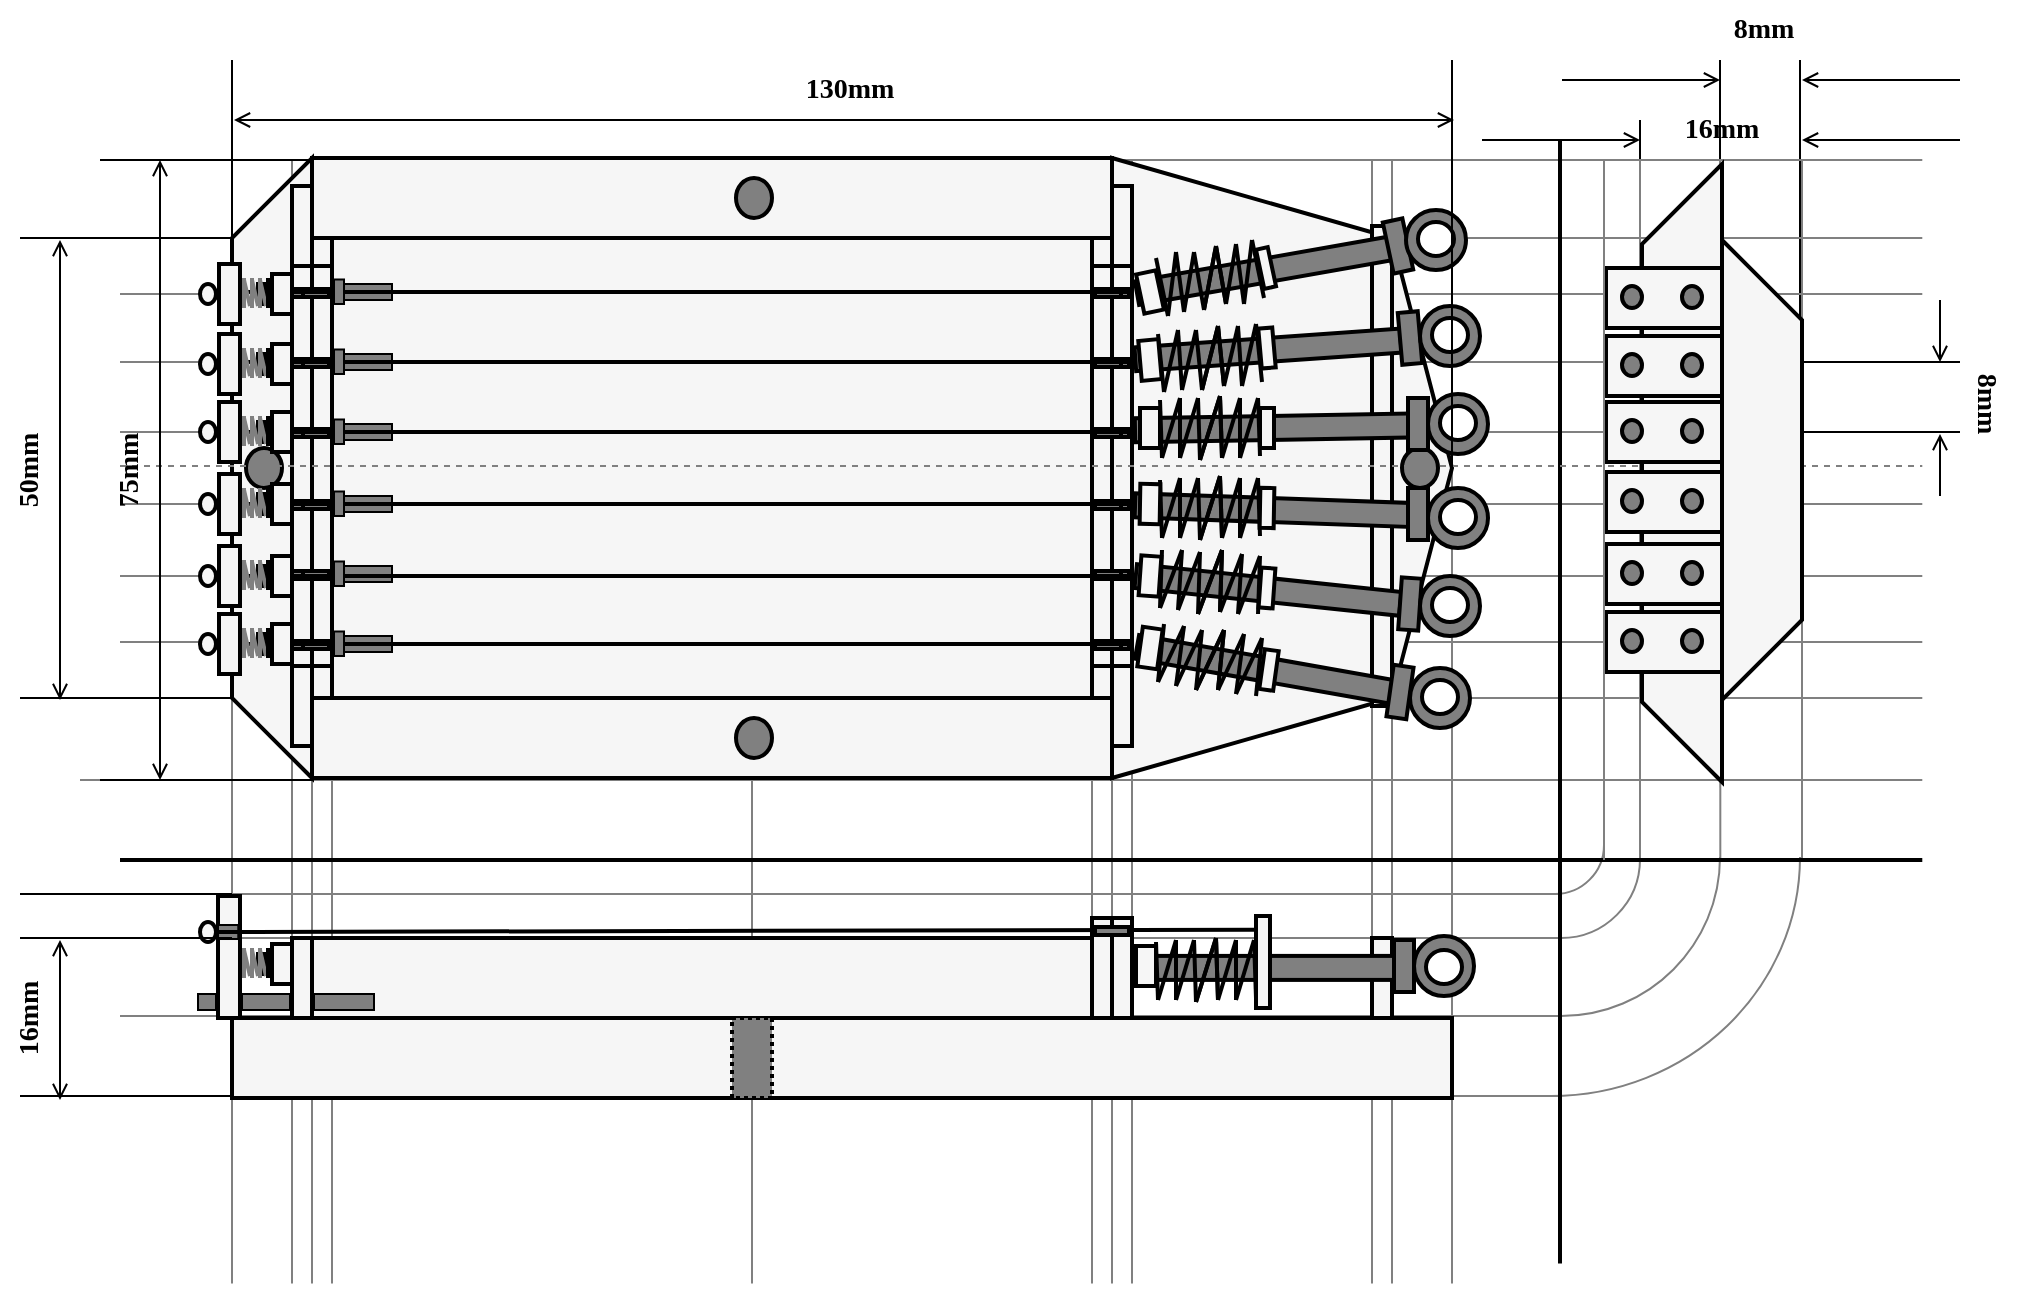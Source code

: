 <mxfile version="20.8.10" type="device"><diagram name="Page-1" id="2-NjgDnlFi7izlobx_GU"><mxGraphModel dx="2048" dy="1912" grid="0" gridSize="10" guides="1" tooltips="1" connect="1" arrows="1" fold="1" page="1" pageScale="1" pageWidth="827" pageHeight="1169" math="0" shadow="0"><root><mxCell id="0"/><mxCell id="1" parent="0"/><mxCell id="Wt6Oh7sEZrNoGcB8NQvB-451" value="" style="verticalLabelPosition=bottom;verticalAlign=top;html=1;shape=mxgraph.basic.arc;startAngle=0.25;endAngle=0.5;strokeWidth=1;fillColor=#808080;strokeColor=#808080;" vertex="1" parent="1"><mxGeometry x="693" y="368" width="49" height="49" as="geometry"/></mxCell><mxCell id="Wt6Oh7sEZrNoGcB8NQvB-449" value="" style="endArrow=none;html=1;rounded=0;strokeColor=#808080;strokeWidth=1;" edge="1" parent="1"><mxGeometry width="50" height="50" relative="1" as="geometry"><mxPoint x="-20" y="417" as="sourcePoint"/><mxPoint x="721" y="417" as="targetPoint"/></mxGeometry></mxCell><mxCell id="Wt6Oh7sEZrNoGcB8NQvB-436" value="" style="endArrow=none;html=1;rounded=0;strokeColor=#000000;strokeWidth=1;exitX=1;exitY=0.5;exitDx=0;exitDy=0;" edge="1" parent="1"><mxGeometry width="50" height="50" relative="1" as="geometry"><mxPoint x="840" y="204" as="sourcePoint"/><mxPoint x="840" y="-2.274e-13" as="targetPoint"/></mxGeometry></mxCell><mxCell id="Wt6Oh7sEZrNoGcB8NQvB-435" value="" style="endArrow=none;html=1;rounded=0;strokeColor=#000000;strokeWidth=1;exitX=1;exitY=0.5;exitDx=0;exitDy=0;" edge="1" parent="1"><mxGeometry width="50" height="50" relative="1" as="geometry"><mxPoint x="800" y="204" as="sourcePoint"/><mxPoint x="800" y="-2.274e-13" as="targetPoint"/></mxGeometry></mxCell><mxCell id="Wt6Oh7sEZrNoGcB8NQvB-433" value="" style="endArrow=none;html=1;rounded=0;strokeColor=#000000;strokeWidth=1;exitX=1;exitY=0.5;exitDx=0;exitDy=0;" edge="1" parent="1"><mxGeometry width="50" height="50" relative="1" as="geometry"><mxPoint x="760" y="204" as="sourcePoint"/><mxPoint x="760" y="30" as="targetPoint"/></mxGeometry></mxCell><mxCell id="Wt6Oh7sEZrNoGcB8NQvB-298" value="" style="endArrow=none;html=1;rounded=0;strokeColor=#808080;strokeWidth=1;fontStyle=1" edge="1" parent="1"><mxGeometry width="50" height="50" relative="1" as="geometry"><mxPoint x="316" y="611.739" as="sourcePoint"/><mxPoint x="316" y="50" as="targetPoint"/></mxGeometry></mxCell><mxCell id="Wt6Oh7sEZrNoGcB8NQvB-413" value="" style="verticalLabelPosition=bottom;verticalAlign=top;html=1;shape=mxgraph.basic.arc;startAngle=0.25;endAngle=0.5;strokeWidth=1;fillColor=#808080;strokeColor=#808080;" vertex="1" parent="1"><mxGeometry x="591" y="279" width="249" height="239" as="geometry"/></mxCell><mxCell id="Wt6Oh7sEZrNoGcB8NQvB-412" value="" style="verticalLabelPosition=bottom;verticalAlign=top;html=1;shape=mxgraph.basic.arc;startAngle=0.25;endAngle=0.5;strokeWidth=1;fillColor=#808080;strokeColor=#808080;" vertex="1" parent="1"><mxGeometry x="641" y="319" width="159" height="159" as="geometry"/></mxCell><mxCell id="Wt6Oh7sEZrNoGcB8NQvB-411" value="" style="verticalLabelPosition=bottom;verticalAlign=top;html=1;shape=mxgraph.basic.arc;startAngle=0.25;endAngle=0.5;strokeWidth=1;fillColor=#808080;strokeColor=#808080;" vertex="1" parent="1"><mxGeometry x="681" y="360" width="79" height="79" as="geometry"/></mxCell><mxCell id="Wt6Oh7sEZrNoGcB8NQvB-350" value="" style="endArrow=none;html=1;rounded=0;strokeColor=#808080;strokeWidth=1;" edge="1" parent="1"><mxGeometry width="50" height="50" relative="1" as="geometry"><mxPoint y="518" as="sourcePoint"/><mxPoint x="720" y="518" as="targetPoint"/></mxGeometry></mxCell><mxCell id="Wt6Oh7sEZrNoGcB8NQvB-349" value="" style="endArrow=none;html=1;rounded=0;strokeColor=#808080;strokeWidth=1;" edge="1" parent="1"><mxGeometry width="50" height="50" relative="1" as="geometry"><mxPoint y="478" as="sourcePoint"/><mxPoint x="720" y="478" as="targetPoint"/></mxGeometry></mxCell><mxCell id="Wt6Oh7sEZrNoGcB8NQvB-348" value="" style="endArrow=none;html=1;rounded=0;strokeColor=#808080;strokeWidth=1;" edge="1" parent="1"><mxGeometry width="50" height="50" relative="1" as="geometry"><mxPoint y="439" as="sourcePoint"/><mxPoint x="720" y="439" as="targetPoint"/></mxGeometry></mxCell><mxCell id="Wt6Oh7sEZrNoGcB8NQvB-345" value="" style="endArrow=none;html=1;rounded=0;strokeColor=#808080;strokeWidth=1;fontStyle=1" edge="1" parent="1"><mxGeometry width="50" height="50" relative="1" as="geometry"><mxPoint x="841" y="400" as="sourcePoint"/><mxPoint x="841" y="50" as="targetPoint"/></mxGeometry></mxCell><mxCell id="Wt6Oh7sEZrNoGcB8NQvB-344" value="" style="endArrow=none;html=1;rounded=0;strokeColor=#808080;strokeWidth=1;fontStyle=1;exitX=1.001;exitY=0.515;exitDx=0;exitDy=0;exitPerimeter=0;" edge="1" parent="1" source="Wt6Oh7sEZrNoGcB8NQvB-412"><mxGeometry width="50" height="50" relative="1" as="geometry"><mxPoint x="800" y="611.739" as="sourcePoint"/><mxPoint x="800" y="50" as="targetPoint"/></mxGeometry></mxCell><mxCell id="Wt6Oh7sEZrNoGcB8NQvB-343" value="" style="endArrow=none;html=1;rounded=0;strokeColor=#808080;strokeWidth=1;fontStyle=1" edge="1" parent="1"><mxGeometry width="50" height="50" relative="1" as="geometry"><mxPoint x="760" y="400" as="sourcePoint"/><mxPoint x="760" y="50" as="targetPoint"/></mxGeometry></mxCell><mxCell id="Wt6Oh7sEZrNoGcB8NQvB-310" value="" style="endArrow=none;html=1;rounded=0;strokeColor=#808080;strokeWidth=1;" edge="1" parent="1"><mxGeometry width="50" height="50" relative="1" as="geometry"><mxPoint y="291.0" as="sourcePoint"/><mxPoint x="901.143" y="291.0" as="targetPoint"/></mxGeometry></mxCell><mxCell id="Wt6Oh7sEZrNoGcB8NQvB-309" value="" style="endArrow=none;html=1;rounded=0;strokeColor=#808080;strokeWidth=1;" edge="1" parent="1"><mxGeometry width="50" height="50" relative="1" as="geometry"><mxPoint y="258.0" as="sourcePoint"/><mxPoint x="901.143" y="258.0" as="targetPoint"/></mxGeometry></mxCell><mxCell id="Wt6Oh7sEZrNoGcB8NQvB-308" value="" style="endArrow=none;html=1;rounded=0;strokeColor=#808080;strokeWidth=1;" edge="1" parent="1"><mxGeometry width="50" height="50" relative="1" as="geometry"><mxPoint y="222" as="sourcePoint"/><mxPoint x="901.143" y="222" as="targetPoint"/></mxGeometry></mxCell><mxCell id="Wt6Oh7sEZrNoGcB8NQvB-307" value="" style="endArrow=none;html=1;rounded=0;strokeColor=#808080;strokeWidth=1;" edge="1" parent="1"><mxGeometry width="50" height="50" relative="1" as="geometry"><mxPoint y="186" as="sourcePoint"/><mxPoint x="901.143" y="186" as="targetPoint"/></mxGeometry></mxCell><mxCell id="Wt6Oh7sEZrNoGcB8NQvB-306" value="" style="endArrow=none;html=1;rounded=0;strokeColor=#808080;strokeWidth=1;" edge="1" parent="1"><mxGeometry width="50" height="50" relative="1" as="geometry"><mxPoint y="151" as="sourcePoint"/><mxPoint x="901.143" y="151" as="targetPoint"/></mxGeometry></mxCell><mxCell id="Wt6Oh7sEZrNoGcB8NQvB-305" value="" style="endArrow=none;html=1;rounded=0;strokeColor=#808080;strokeWidth=1;" edge="1" parent="1"><mxGeometry width="50" height="50" relative="1" as="geometry"><mxPoint y="117" as="sourcePoint"/><mxPoint x="901.143" y="117" as="targetPoint"/></mxGeometry></mxCell><mxCell id="Wt6Oh7sEZrNoGcB8NQvB-304" value="" style="endArrow=none;html=1;rounded=0;strokeColor=#808080;strokeWidth=1;fontStyle=1" edge="1" parent="1"><mxGeometry width="50" height="50" relative="1" as="geometry"><mxPoint x="666" y="611.739" as="sourcePoint"/><mxPoint x="666" as="targetPoint"/></mxGeometry></mxCell><mxCell id="Wt6Oh7sEZrNoGcB8NQvB-303" value="" style="endArrow=none;html=1;rounded=0;strokeColor=#808080;strokeWidth=1;fontStyle=1" edge="1" parent="1"><mxGeometry width="50" height="50" relative="1" as="geometry"><mxPoint x="636" y="611.739" as="sourcePoint"/><mxPoint x="636" y="50" as="targetPoint"/></mxGeometry></mxCell><mxCell id="Wt6Oh7sEZrNoGcB8NQvB-302" value="" style="endArrow=none;html=1;rounded=0;strokeColor=#808080;strokeWidth=1;fontStyle=1" edge="1" parent="1"><mxGeometry width="50" height="50" relative="1" as="geometry"><mxPoint x="626" y="611.739" as="sourcePoint"/><mxPoint x="626" y="50" as="targetPoint"/></mxGeometry></mxCell><mxCell id="Wt6Oh7sEZrNoGcB8NQvB-301" value="" style="endArrow=none;html=1;rounded=0;strokeColor=#808080;strokeWidth=1;fontStyle=1" edge="1" parent="1"><mxGeometry width="50" height="50" relative="1" as="geometry"><mxPoint x="506" y="611.739" as="sourcePoint"/><mxPoint x="506" y="50" as="targetPoint"/></mxGeometry></mxCell><mxCell id="Wt6Oh7sEZrNoGcB8NQvB-300" value="" style="endArrow=none;html=1;rounded=0;strokeColor=#808080;strokeWidth=1;fontStyle=1" edge="1" parent="1"><mxGeometry width="50" height="50" relative="1" as="geometry"><mxPoint x="496" y="611.739" as="sourcePoint"/><mxPoint x="496" y="50" as="targetPoint"/></mxGeometry></mxCell><mxCell id="Wt6Oh7sEZrNoGcB8NQvB-299" value="" style="endArrow=none;html=1;rounded=0;strokeColor=#808080;strokeWidth=1;fontStyle=1" edge="1" parent="1"><mxGeometry width="50" height="50" relative="1" as="geometry"><mxPoint x="486" y="611.739" as="sourcePoint"/><mxPoint x="486" y="50" as="targetPoint"/></mxGeometry></mxCell><mxCell id="Wt6Oh7sEZrNoGcB8NQvB-297" value="" style="endArrow=none;html=1;rounded=0;strokeColor=#808080;strokeWidth=1;" edge="1" parent="1"><mxGeometry width="50" height="50" relative="1" as="geometry"><mxPoint x="106" y="611.739" as="sourcePoint"/><mxPoint x="106" y="50" as="targetPoint"/></mxGeometry></mxCell><mxCell id="Wt6Oh7sEZrNoGcB8NQvB-296" value="" style="endArrow=none;html=1;rounded=0;strokeColor=#808080;strokeWidth=1;" edge="1" parent="1"><mxGeometry width="50" height="50" relative="1" as="geometry"><mxPoint x="96" y="611.739" as="sourcePoint"/><mxPoint x="96" y="50" as="targetPoint"/></mxGeometry></mxCell><mxCell id="Wt6Oh7sEZrNoGcB8NQvB-295" value="" style="endArrow=none;html=1;rounded=0;strokeColor=#808080;strokeWidth=1;" edge="1" parent="1"><mxGeometry width="50" height="50" relative="1" as="geometry"><mxPoint x="86" y="611.739" as="sourcePoint"/><mxPoint x="86" y="50" as="targetPoint"/></mxGeometry></mxCell><mxCell id="Wt6Oh7sEZrNoGcB8NQvB-294" value="" style="endArrow=none;html=1;rounded=0;strokeColor=#808080;strokeWidth=1;" edge="1" parent="1"><mxGeometry width="50" height="50" relative="1" as="geometry"><mxPoint x="56" y="611.739" as="sourcePoint"/><mxPoint x="56" as="targetPoint"/></mxGeometry></mxCell><mxCell id="Wt6Oh7sEZrNoGcB8NQvB-293" value="" style="endArrow=none;html=1;rounded=0;strokeColor=#808080;strokeWidth=1;" edge="1" parent="1"><mxGeometry width="50" height="50" relative="1" as="geometry"><mxPoint y="319" as="sourcePoint"/><mxPoint x="901.143" y="319" as="targetPoint"/></mxGeometry></mxCell><mxCell id="Wt6Oh7sEZrNoGcB8NQvB-292" value="" style="endArrow=none;html=1;rounded=0;strokeColor=#808080;strokeWidth=1;" edge="1" parent="1"><mxGeometry width="50" height="50" relative="1" as="geometry"><mxPoint y="89" as="sourcePoint"/><mxPoint x="901.143" y="89" as="targetPoint"/></mxGeometry></mxCell><mxCell id="Wt6Oh7sEZrNoGcB8NQvB-289" value="" style="endArrow=none;html=1;rounded=0;strokeColor=#808080;strokeWidth=1;" edge="1" parent="1"><mxGeometry width="50" height="50" relative="1" as="geometry"><mxPoint x="-20" y="360" as="sourcePoint"/><mxPoint x="901.143" y="360" as="targetPoint"/></mxGeometry></mxCell><mxCell id="Wt6Oh7sEZrNoGcB8NQvB-290" value="" style="endArrow=none;html=1;rounded=0;strokeColor=#808080;strokeWidth=1;" edge="1" parent="1"><mxGeometry width="50" height="50" relative="1" as="geometry"><mxPoint x="-10" y="50" as="sourcePoint"/><mxPoint x="901.143" y="50" as="targetPoint"/></mxGeometry></mxCell><mxCell id="Wt6Oh7sEZrNoGcB8NQvB-45" value="" style="rounded=0;whiteSpace=wrap;html=1;strokeWidth=2;fillColor=#F6F6F6;fontSize=16;fontFamily=Fira Code;fontSource=https%3A%2F%2Ffonts.googleapis.com%2Fcss%3Ffamily%3DFira%2BCode;fontStyle=1" vertex="1" parent="1"><mxGeometry x="106" y="89" width="380" height="230" as="geometry"/></mxCell><mxCell id="Wt6Oh7sEZrNoGcB8NQvB-158" value="" style="rounded=0;whiteSpace=wrap;html=1;strokeWidth=1;fontFamily=Fira Code;fontSource=https%3A%2F%2Ffonts.googleapis.com%2Fcss%3Ffamily%3DFira%2BCode;fontSize=16;fillColor=#808080;strokeColor=default;rotation=90;" vertex="1" parent="1"><mxGeometry x="117" y="207" width="8" height="30" as="geometry"/></mxCell><mxCell id="Wt6Oh7sEZrNoGcB8NQvB-159" value="" style="rounded=0;whiteSpace=wrap;html=1;strokeWidth=1;fontFamily=Fira Code;fontSource=https%3A%2F%2Ffonts.googleapis.com%2Fcss%3Ffamily%3DFira%2BCode;fontSize=16;fillColor=#808080;strokeColor=default;rotation=90;" vertex="1" parent="1"><mxGeometry x="117" y="171" width="8" height="30" as="geometry"/></mxCell><mxCell id="Wt6Oh7sEZrNoGcB8NQvB-160" value="" style="rounded=0;whiteSpace=wrap;html=1;strokeWidth=1;fontFamily=Fira Code;fontSource=https%3A%2F%2Ffonts.googleapis.com%2Fcss%3Ffamily%3DFira%2BCode;fontSize=16;fillColor=#808080;strokeColor=default;rotation=90;" vertex="1" parent="1"><mxGeometry x="117" y="136" width="8" height="30" as="geometry"/></mxCell><mxCell id="Wt6Oh7sEZrNoGcB8NQvB-161" value="" style="rounded=0;whiteSpace=wrap;html=1;strokeWidth=1;fontFamily=Fira Code;fontSource=https%3A%2F%2Ffonts.googleapis.com%2Fcss%3Ffamily%3DFira%2BCode;fontSize=16;fillColor=#808080;strokeColor=default;rotation=90;" vertex="1" parent="1"><mxGeometry x="117" y="101" width="8" height="30" as="geometry"/></mxCell><mxCell id="Wt6Oh7sEZrNoGcB8NQvB-157" value="" style="rounded=0;whiteSpace=wrap;html=1;strokeWidth=1;fontFamily=Fira Code;fontSource=https%3A%2F%2Ffonts.googleapis.com%2Fcss%3Ffamily%3DFira%2BCode;fontSize=16;fillColor=#808080;strokeColor=default;rotation=90;" vertex="1" parent="1"><mxGeometry x="117" y="242" width="8" height="30" as="geometry"/></mxCell><mxCell id="Wt6Oh7sEZrNoGcB8NQvB-156" value="" style="rounded=0;whiteSpace=wrap;html=1;strokeWidth=1;fontFamily=Fira Code;fontSource=https%3A%2F%2Ffonts.googleapis.com%2Fcss%3Ffamily%3DFira%2BCode;fontSize=16;fillColor=#808080;strokeColor=default;rotation=90;" vertex="1" parent="1"><mxGeometry x="117" y="277" width="8" height="30" as="geometry"/></mxCell><mxCell id="Wt6Oh7sEZrNoGcB8NQvB-41" value="" style="rounded=0;whiteSpace=wrap;html=1;strokeWidth=2;fillColor=#F6F6F6;" vertex="1" parent="1"><mxGeometry x="486" y="63" width="10" height="280" as="geometry"/></mxCell><mxCell id="Wt6Oh7sEZrNoGcB8NQvB-42" value="" style="rounded=0;whiteSpace=wrap;html=1;strokeWidth=2;fillColor=#F6F6F6;" vertex="1" parent="1"><mxGeometry x="486" y="103" width="10" height="200" as="geometry"/></mxCell><mxCell id="Wt6Oh7sEZrNoGcB8NQvB-39" value="" style="rounded=0;whiteSpace=wrap;html=1;strokeWidth=2;fillColor=#F6F6F6;" vertex="1" parent="1"><mxGeometry x="96" y="63" width="10" height="280" as="geometry"/></mxCell><mxCell id="Wt6Oh7sEZrNoGcB8NQvB-40" value="" style="rounded=0;whiteSpace=wrap;html=1;strokeWidth=2;fillColor=#F6F6F6;" vertex="1" parent="1"><mxGeometry x="96" y="103" width="10" height="200" as="geometry"/></mxCell><mxCell id="Wt6Oh7sEZrNoGcB8NQvB-28" value="" style="shape=trapezoid;perimeter=trapezoidPerimeter;whiteSpace=wrap;html=1;fixedSize=1;size=40;strokeWidth=2;fillColor=#F6F6F6;rotation=-90;fontSize=16;fontFamily=Fira Code;fontSource=https%3A%2F%2Ffonts.googleapis.com%2Fcss%3Ffamily%3DFira%2BCode;fontStyle=1" vertex="1" parent="1"><mxGeometry x="-79" y="184" width="310" height="40" as="geometry"/></mxCell><mxCell id="Wt6Oh7sEZrNoGcB8NQvB-29" value="" style="rounded=0;whiteSpace=wrap;html=1;strokeWidth=2;fillColor=#F6F6F6;fontSize=16;fontFamily=Fira Code;fontSource=https%3A%2F%2Ffonts.googleapis.com%2Fcss%3Ffamily%3DFira%2BCode;fontStyle=1" vertex="1" parent="1"><mxGeometry x="96" y="49" width="400" height="40" as="geometry"/></mxCell><mxCell id="Wt6Oh7sEZrNoGcB8NQvB-30" value="" style="rounded=0;whiteSpace=wrap;html=1;strokeWidth=2;fillColor=#F6F6F6;fontSize=16;fontFamily=Fira Code;fontSource=https%3A%2F%2Ffonts.googleapis.com%2Fcss%3Ffamily%3DFira%2BCode;fontStyle=1" vertex="1" parent="1"><mxGeometry x="96" y="319" width="400" height="40" as="geometry"/></mxCell><mxCell id="Wt6Oh7sEZrNoGcB8NQvB-31" value="" style="shape=trapezoid;perimeter=trapezoidPerimeter;whiteSpace=wrap;html=1;fixedSize=1;size=40;strokeWidth=2;fillColor=#F6F6F6;rotation=90;fontSize=16;fontFamily=Fira Code;fontSource=https%3A%2F%2Ffonts.googleapis.com%2Fcss%3Ffamily%3DFira%2BCode;fontStyle=1" vertex="1" parent="1"><mxGeometry x="411" y="134" width="310" height="140" as="geometry"/></mxCell><mxCell id="Wt6Oh7sEZrNoGcB8NQvB-32" value="" style="triangle;whiteSpace=wrap;html=1;strokeWidth=2;fillColor=#F6F6F6;fontSize=16;fontFamily=Fira Code;fontSource=https%3A%2F%2Ffonts.googleapis.com%2Fcss%3Ffamily%3DFira%2BCode;fontStyle=1" vertex="1" parent="1"><mxGeometry x="636" y="89" width="30" height="230" as="geometry"/></mxCell><mxCell id="Wt6Oh7sEZrNoGcB8NQvB-33" value="" style="ellipse;whiteSpace=wrap;html=1;strokeWidth=2;fontFamily=Fira Code;fontSource=https%3A%2F%2Ffonts.googleapis.com%2Fcss%3Ffamily%3DFira%2BCode;fontSize=16;fillColor=#808080;" vertex="1" parent="1"><mxGeometry x="308" y="329" width="18" height="20" as="geometry"/></mxCell><mxCell id="Wt6Oh7sEZrNoGcB8NQvB-34" value="" style="ellipse;whiteSpace=wrap;html=1;strokeWidth=2;fontFamily=Fira Code;fontSource=https%3A%2F%2Ffonts.googleapis.com%2Fcss%3Ffamily%3DFira%2BCode;fontSize=16;fillColor=#808080;" vertex="1" parent="1"><mxGeometry x="308" y="59" width="18" height="20" as="geometry"/></mxCell><mxCell id="Wt6Oh7sEZrNoGcB8NQvB-35" value="" style="ellipse;whiteSpace=wrap;html=1;strokeWidth=2;fontFamily=Fira Code;fontSource=https%3A%2F%2Ffonts.googleapis.com%2Fcss%3Ffamily%3DFira%2BCode;fontSize=16;fillColor=#808080;" vertex="1" parent="1"><mxGeometry x="641" y="194" width="18" height="20" as="geometry"/></mxCell><mxCell id="Wt6Oh7sEZrNoGcB8NQvB-36" value="" style="ellipse;whiteSpace=wrap;html=1;strokeWidth=2;fontFamily=Fira Code;fontSource=https%3A%2F%2Ffonts.googleapis.com%2Fcss%3Ffamily%3DFira%2BCode;fontSize=16;fillColor=#808080;" vertex="1" parent="1"><mxGeometry x="63" y="194" width="18" height="20" as="geometry"/></mxCell><mxCell id="Wt6Oh7sEZrNoGcB8NQvB-26" value="" style="rounded=0;whiteSpace=wrap;html=1;strokeWidth=2;fillColor=#F6F6F6;" vertex="1" parent="1"><mxGeometry x="86" y="63" width="10" height="280" as="geometry"/></mxCell><mxCell id="Wt6Oh7sEZrNoGcB8NQvB-27" value="" style="rounded=0;whiteSpace=wrap;html=1;strokeWidth=2;fillColor=#F6F6F6;" vertex="1" parent="1"><mxGeometry x="86" y="103" width="10" height="200" as="geometry"/></mxCell><mxCell id="Wt6Oh7sEZrNoGcB8NQvB-37" value="" style="rounded=0;whiteSpace=wrap;html=1;strokeWidth=2;fillColor=#F6F6F6;" vertex="1" parent="1"><mxGeometry x="496" y="63" width="10" height="280" as="geometry"/></mxCell><mxCell id="Wt6Oh7sEZrNoGcB8NQvB-38" value="" style="rounded=0;whiteSpace=wrap;html=1;strokeWidth=2;fillColor=#F6F6F6;" vertex="1" parent="1"><mxGeometry x="496" y="103" width="10" height="200" as="geometry"/></mxCell><mxCell id="Wt6Oh7sEZrNoGcB8NQvB-52" value="" style="group;rotation=90;" vertex="1" connectable="0" parent="1"><mxGeometry x="2" y="198" width="188" height="13" as="geometry"/></mxCell><mxCell id="Wt6Oh7sEZrNoGcB8NQvB-53" value="" style="group;rotation=90;" vertex="1" connectable="0" parent="Wt6Oh7sEZrNoGcB8NQvB-52"><mxGeometry width="180" height="13" as="geometry"/></mxCell><mxCell id="Wt6Oh7sEZrNoGcB8NQvB-46" value="" style="rounded=0;whiteSpace=wrap;html=1;strokeWidth=2;fontFamily=Fira Code;fontSource=https%3A%2F%2Ffonts.googleapis.com%2Fcss%3Ffamily%3DFira%2BCode;fontSize=16;fillColor=#808080;rotation=90;flipH=0;flipV=0;" vertex="1" parent="Wt6Oh7sEZrNoGcB8NQvB-53"><mxGeometry x="88" y="-88" width="4" height="13" as="geometry"/></mxCell><mxCell id="Wt6Oh7sEZrNoGcB8NQvB-47" value="" style="rounded=0;whiteSpace=wrap;html=1;strokeWidth=2;fontFamily=Fira Code;fontSource=https%3A%2F%2Ffonts.googleapis.com%2Fcss%3Ffamily%3DFira%2BCode;fontSize=16;fillColor=#808080;rotation=90;flipH=0;flipV=0;" vertex="1" parent="Wt6Oh7sEZrNoGcB8NQvB-53"><mxGeometry x="88" y="-53" width="4" height="13" as="geometry"/></mxCell><mxCell id="Wt6Oh7sEZrNoGcB8NQvB-48" value="" style="rounded=0;whiteSpace=wrap;html=1;strokeWidth=2;fontFamily=Fira Code;fontSource=https%3A%2F%2Ffonts.googleapis.com%2Fcss%3Ffamily%3DFira%2BCode;fontSize=16;fillColor=#808080;rotation=90;flipH=0;flipV=0;" vertex="1" parent="Wt6Oh7sEZrNoGcB8NQvB-53"><mxGeometry x="88" y="-18" width="4" height="13" as="geometry"/></mxCell><mxCell id="Wt6Oh7sEZrNoGcB8NQvB-49" value="" style="rounded=0;whiteSpace=wrap;html=1;strokeWidth=2;fontFamily=Fira Code;fontSource=https%3A%2F%2Ffonts.googleapis.com%2Fcss%3Ffamily%3DFira%2BCode;fontSize=16;fillColor=#808080;rotation=90;flipH=0;flipV=0;" vertex="1" parent="Wt6Oh7sEZrNoGcB8NQvB-53"><mxGeometry x="88" y="18" width="4" height="13" as="geometry"/></mxCell><mxCell id="Wt6Oh7sEZrNoGcB8NQvB-50" value="" style="rounded=0;whiteSpace=wrap;html=1;strokeWidth=2;fontFamily=Fira Code;fontSource=https%3A%2F%2Ffonts.googleapis.com%2Fcss%3Ffamily%3DFira%2BCode;fontSize=16;fillColor=#808080;rotation=90;flipH=0;flipV=0;" vertex="1" parent="Wt6Oh7sEZrNoGcB8NQvB-53"><mxGeometry x="88" y="53" width="4" height="13" as="geometry"/></mxCell><mxCell id="Wt6Oh7sEZrNoGcB8NQvB-51" value="" style="rounded=0;whiteSpace=wrap;html=1;strokeWidth=2;fontFamily=Fira Code;fontSource=https%3A%2F%2Ffonts.googleapis.com%2Fcss%3Ffamily%3DFira%2BCode;fontSize=16;fillColor=#808080;rotation=90;flipH=0;flipV=0;" vertex="1" parent="Wt6Oh7sEZrNoGcB8NQvB-53"><mxGeometry x="88" y="88" width="4" height="13" as="geometry"/></mxCell><mxCell id="Wt6Oh7sEZrNoGcB8NQvB-54" value="" style="group;rotation=90;" vertex="1" connectable="0" parent="1"><mxGeometry x="8" y="198" width="188" height="13" as="geometry"/></mxCell><mxCell id="Wt6Oh7sEZrNoGcB8NQvB-55" value="" style="group;rotation=90;" vertex="1" connectable="0" parent="Wt6Oh7sEZrNoGcB8NQvB-54"><mxGeometry width="180" height="13" as="geometry"/></mxCell><mxCell id="Wt6Oh7sEZrNoGcB8NQvB-56" value="" style="rounded=0;whiteSpace=wrap;html=1;strokeWidth=2;fontFamily=Fira Code;fontSource=https%3A%2F%2Ffonts.googleapis.com%2Fcss%3Ffamily%3DFira%2BCode;fontSize=16;fillColor=#808080;rotation=90;flipH=0;flipV=0;" vertex="1" parent="Wt6Oh7sEZrNoGcB8NQvB-55"><mxGeometry x="88" y="-88" width="4" height="13" as="geometry"/></mxCell><mxCell id="Wt6Oh7sEZrNoGcB8NQvB-57" value="" style="rounded=0;whiteSpace=wrap;html=1;strokeWidth=2;fontFamily=Fira Code;fontSource=https%3A%2F%2Ffonts.googleapis.com%2Fcss%3Ffamily%3DFira%2BCode;fontSize=16;fillColor=#808080;rotation=90;flipH=0;flipV=0;" vertex="1" parent="Wt6Oh7sEZrNoGcB8NQvB-55"><mxGeometry x="88" y="-53" width="4" height="13" as="geometry"/></mxCell><mxCell id="Wt6Oh7sEZrNoGcB8NQvB-58" value="" style="rounded=0;whiteSpace=wrap;html=1;strokeWidth=2;fontFamily=Fira Code;fontSource=https%3A%2F%2Ffonts.googleapis.com%2Fcss%3Ffamily%3DFira%2BCode;fontSize=16;fillColor=#808080;rotation=90;flipH=0;flipV=0;" vertex="1" parent="Wt6Oh7sEZrNoGcB8NQvB-55"><mxGeometry x="88" y="-18" width="4" height="13" as="geometry"/></mxCell><mxCell id="Wt6Oh7sEZrNoGcB8NQvB-59" value="" style="rounded=0;whiteSpace=wrap;html=1;strokeWidth=2;fontFamily=Fira Code;fontSource=https%3A%2F%2Ffonts.googleapis.com%2Fcss%3Ffamily%3DFira%2BCode;fontSize=16;fillColor=#808080;rotation=90;flipH=0;flipV=0;" vertex="1" parent="Wt6Oh7sEZrNoGcB8NQvB-55"><mxGeometry x="88" y="18" width="4" height="13" as="geometry"/></mxCell><mxCell id="Wt6Oh7sEZrNoGcB8NQvB-60" value="" style="rounded=0;whiteSpace=wrap;html=1;strokeWidth=2;fontFamily=Fira Code;fontSource=https%3A%2F%2Ffonts.googleapis.com%2Fcss%3Ffamily%3DFira%2BCode;fontSize=16;fillColor=#808080;rotation=90;flipH=0;flipV=0;" vertex="1" parent="Wt6Oh7sEZrNoGcB8NQvB-55"><mxGeometry x="88" y="53" width="4" height="13" as="geometry"/></mxCell><mxCell id="Wt6Oh7sEZrNoGcB8NQvB-61" value="" style="rounded=0;whiteSpace=wrap;html=1;strokeWidth=2;fontFamily=Fira Code;fontSource=https%3A%2F%2Ffonts.googleapis.com%2Fcss%3Ffamily%3DFira%2BCode;fontSize=16;fillColor=#808080;rotation=90;flipH=0;flipV=0;" vertex="1" parent="Wt6Oh7sEZrNoGcB8NQvB-55"><mxGeometry x="88" y="88" width="4" height="13" as="geometry"/></mxCell><mxCell id="Wt6Oh7sEZrNoGcB8NQvB-62" value="" style="group;rotation=90;" vertex="1" connectable="0" parent="1"><mxGeometry x="408" y="198" width="189" height="13" as="geometry"/></mxCell><mxCell id="Wt6Oh7sEZrNoGcB8NQvB-63" value="" style="group;rotation=90;" vertex="1" connectable="0" parent="Wt6Oh7sEZrNoGcB8NQvB-62"><mxGeometry width="180" height="13" as="geometry"/></mxCell><mxCell id="Wt6Oh7sEZrNoGcB8NQvB-64" value="" style="rounded=0;whiteSpace=wrap;html=1;strokeWidth=2;fontFamily=Fira Code;fontSource=https%3A%2F%2Ffonts.googleapis.com%2Fcss%3Ffamily%3DFira%2BCode;fontSize=16;fillColor=#808080;rotation=90;flipH=0;flipV=0;" vertex="1" parent="Wt6Oh7sEZrNoGcB8NQvB-63"><mxGeometry x="88" y="-88" width="4" height="13" as="geometry"/></mxCell><mxCell id="Wt6Oh7sEZrNoGcB8NQvB-65" value="" style="rounded=0;whiteSpace=wrap;html=1;strokeWidth=2;fontFamily=Fira Code;fontSource=https%3A%2F%2Ffonts.googleapis.com%2Fcss%3Ffamily%3DFira%2BCode;fontSize=16;fillColor=#808080;rotation=90;flipH=0;flipV=0;" vertex="1" parent="Wt6Oh7sEZrNoGcB8NQvB-63"><mxGeometry x="88" y="-53" width="4" height="13" as="geometry"/></mxCell><mxCell id="Wt6Oh7sEZrNoGcB8NQvB-66" value="" style="rounded=0;whiteSpace=wrap;html=1;strokeWidth=2;fontFamily=Fira Code;fontSource=https%3A%2F%2Ffonts.googleapis.com%2Fcss%3Ffamily%3DFira%2BCode;fontSize=16;fillColor=#808080;rotation=90;flipH=0;flipV=0;" vertex="1" parent="Wt6Oh7sEZrNoGcB8NQvB-63"><mxGeometry x="88" y="-18" width="4" height="13" as="geometry"/></mxCell><mxCell id="Wt6Oh7sEZrNoGcB8NQvB-67" value="" style="rounded=0;whiteSpace=wrap;html=1;strokeWidth=2;fontFamily=Fira Code;fontSource=https%3A%2F%2Ffonts.googleapis.com%2Fcss%3Ffamily%3DFira%2BCode;fontSize=16;fillColor=#808080;rotation=90;flipH=0;flipV=0;" vertex="1" parent="Wt6Oh7sEZrNoGcB8NQvB-63"><mxGeometry x="88" y="18" width="4" height="13" as="geometry"/></mxCell><mxCell id="Wt6Oh7sEZrNoGcB8NQvB-68" value="" style="rounded=0;whiteSpace=wrap;html=1;strokeWidth=2;fontFamily=Fira Code;fontSource=https%3A%2F%2Ffonts.googleapis.com%2Fcss%3Ffamily%3DFira%2BCode;fontSize=16;fillColor=#808080;rotation=90;flipH=0;flipV=0;" vertex="1" parent="Wt6Oh7sEZrNoGcB8NQvB-63"><mxGeometry x="88" y="53" width="4" height="13" as="geometry"/></mxCell><mxCell id="Wt6Oh7sEZrNoGcB8NQvB-69" value="" style="rounded=0;whiteSpace=wrap;html=1;strokeWidth=2;fontFamily=Fira Code;fontSource=https%3A%2F%2Ffonts.googleapis.com%2Fcss%3Ffamily%3DFira%2BCode;fontSize=16;fillColor=#808080;rotation=90;flipH=0;flipV=0;" vertex="1" parent="Wt6Oh7sEZrNoGcB8NQvB-63"><mxGeometry x="88" y="88" width="4" height="13" as="geometry"/></mxCell><mxCell id="Wt6Oh7sEZrNoGcB8NQvB-70" value="" style="group;rotation=90;" vertex="1" connectable="0" parent="1"><mxGeometry x="404" y="198" width="189" height="13" as="geometry"/></mxCell><mxCell id="Wt6Oh7sEZrNoGcB8NQvB-71" value="" style="group;rotation=90;" vertex="1" connectable="0" parent="Wt6Oh7sEZrNoGcB8NQvB-70"><mxGeometry width="180" height="13" as="geometry"/></mxCell><mxCell id="Wt6Oh7sEZrNoGcB8NQvB-72" value="" style="rounded=0;whiteSpace=wrap;html=1;strokeWidth=2;fontFamily=Fira Code;fontSource=https%3A%2F%2Ffonts.googleapis.com%2Fcss%3Ffamily%3DFira%2BCode;fontSize=16;fillColor=#808080;rotation=90;flipH=0;flipV=0;" vertex="1" parent="Wt6Oh7sEZrNoGcB8NQvB-71"><mxGeometry x="88" y="-88" width="4" height="13" as="geometry"/></mxCell><mxCell id="Wt6Oh7sEZrNoGcB8NQvB-73" value="" style="rounded=0;whiteSpace=wrap;html=1;strokeWidth=2;fontFamily=Fira Code;fontSource=https%3A%2F%2Ffonts.googleapis.com%2Fcss%3Ffamily%3DFira%2BCode;fontSize=16;fillColor=#808080;rotation=90;flipH=0;flipV=0;" vertex="1" parent="Wt6Oh7sEZrNoGcB8NQvB-71"><mxGeometry x="88" y="-53" width="4" height="13" as="geometry"/></mxCell><mxCell id="Wt6Oh7sEZrNoGcB8NQvB-74" value="" style="rounded=0;whiteSpace=wrap;html=1;strokeWidth=2;fontFamily=Fira Code;fontSource=https%3A%2F%2Ffonts.googleapis.com%2Fcss%3Ffamily%3DFira%2BCode;fontSize=16;fillColor=#808080;rotation=90;flipH=0;flipV=0;" vertex="1" parent="Wt6Oh7sEZrNoGcB8NQvB-71"><mxGeometry x="88" y="-18" width="4" height="13" as="geometry"/></mxCell><mxCell id="Wt6Oh7sEZrNoGcB8NQvB-75" value="" style="rounded=0;whiteSpace=wrap;html=1;strokeWidth=2;fontFamily=Fira Code;fontSource=https%3A%2F%2Ffonts.googleapis.com%2Fcss%3Ffamily%3DFira%2BCode;fontSize=16;fillColor=#808080;rotation=90;flipH=0;flipV=0;" vertex="1" parent="Wt6Oh7sEZrNoGcB8NQvB-71"><mxGeometry x="88" y="18" width="4" height="13" as="geometry"/></mxCell><mxCell id="Wt6Oh7sEZrNoGcB8NQvB-76" value="" style="rounded=0;whiteSpace=wrap;html=1;strokeWidth=2;fontFamily=Fira Code;fontSource=https%3A%2F%2Ffonts.googleapis.com%2Fcss%3Ffamily%3DFira%2BCode;fontSize=16;fillColor=#808080;rotation=90;flipH=0;flipV=0;" vertex="1" parent="Wt6Oh7sEZrNoGcB8NQvB-71"><mxGeometry x="88" y="53" width="4" height="13" as="geometry"/></mxCell><mxCell id="Wt6Oh7sEZrNoGcB8NQvB-77" value="" style="rounded=0;whiteSpace=wrap;html=1;strokeWidth=2;fontFamily=Fira Code;fontSource=https%3A%2F%2Ffonts.googleapis.com%2Fcss%3Ffamily%3DFira%2BCode;fontSize=16;fillColor=#808080;rotation=90;flipH=0;flipV=0;" vertex="1" parent="Wt6Oh7sEZrNoGcB8NQvB-71"><mxGeometry x="88" y="88" width="4" height="13" as="geometry"/></mxCell><mxCell id="Wt6Oh7sEZrNoGcB8NQvB-78" value="" style="endArrow=none;html=1;rounded=0;strokeWidth=2;" edge="1" parent="1"><mxGeometry width="50" height="50" relative="1" as="geometry"><mxPoint x="57" y="116" as="sourcePoint"/><mxPoint x="507" y="116" as="targetPoint"/></mxGeometry></mxCell><mxCell id="Wt6Oh7sEZrNoGcB8NQvB-80" value="" style="ellipse;whiteSpace=wrap;html=1;strokeWidth=2;fillColor=#F6F6F6;" vertex="1" parent="1"><mxGeometry x="40" y="112" width="8" height="10" as="geometry"/></mxCell><mxCell id="Wt6Oh7sEZrNoGcB8NQvB-81" value="" style="rounded=0;whiteSpace=wrap;html=1;strokeWidth=2;fontFamily=Fira Code;fontSource=https%3A%2F%2Ffonts.googleapis.com%2Fcss%3Ffamily%3DFira%2BCode;fontSize=16;fillColor=#F6F6F6;rotation=90;" vertex="1" parent="1"><mxGeometry x="39.75" y="111.75" width="30" height="10.5" as="geometry"/></mxCell><mxCell id="Wt6Oh7sEZrNoGcB8NQvB-82" value="" style="rounded=0;whiteSpace=wrap;html=1;strokeWidth=2;fillColor=#F6F6F6;" vertex="1" parent="1"><mxGeometry x="76" y="107" width="10" height="20" as="geometry"/></mxCell><mxCell id="Wt6Oh7sEZrNoGcB8NQvB-83" value="" style="rounded=0;whiteSpace=wrap;html=1;strokeWidth=2;fillColor=#000000;" vertex="1" parent="1"><mxGeometry x="69" y="112" width="7" height="10" as="geometry"/></mxCell><mxCell id="Wt6Oh7sEZrNoGcB8NQvB-84" value="" style="endArrow=none;html=1;rounded=0;strokeWidth=2;strokeColor=#808080;" edge="1" parent="1"><mxGeometry width="50" height="50" relative="1" as="geometry"><mxPoint x="62" y="124" as="sourcePoint"/><mxPoint x="62" y="109" as="targetPoint"/></mxGeometry></mxCell><mxCell id="Wt6Oh7sEZrNoGcB8NQvB-88" value="" style="endArrow=none;html=1;rounded=0;strokeWidth=2;strokeColor=#808080;" edge="1" parent="1"><mxGeometry width="50" height="50" relative="1" as="geometry"><mxPoint x="65" y="123" as="sourcePoint"/><mxPoint x="62" y="110" as="targetPoint"/></mxGeometry></mxCell><mxCell id="Wt6Oh7sEZrNoGcB8NQvB-89" value="" style="endArrow=none;html=1;rounded=0;strokeWidth=2;strokeColor=#808080;" edge="1" parent="1"><mxGeometry width="50" height="50" relative="1" as="geometry"><mxPoint x="66" y="124" as="sourcePoint"/><mxPoint x="66" y="109" as="targetPoint"/></mxGeometry></mxCell><mxCell id="Wt6Oh7sEZrNoGcB8NQvB-90" value="" style="endArrow=none;html=1;rounded=0;strokeWidth=2;strokeColor=#808080;" edge="1" parent="1"><mxGeometry width="50" height="50" relative="1" as="geometry"><mxPoint x="69" y="123" as="sourcePoint"/><mxPoint x="66" y="110" as="targetPoint"/></mxGeometry></mxCell><mxCell id="Wt6Oh7sEZrNoGcB8NQvB-91" value="" style="endArrow=none;html=1;rounded=0;strokeWidth=2;strokeColor=#808080;" edge="1" parent="1"><mxGeometry width="50" height="50" relative="1" as="geometry"><mxPoint x="70" y="124" as="sourcePoint"/><mxPoint x="70" y="109" as="targetPoint"/></mxGeometry></mxCell><mxCell id="Wt6Oh7sEZrNoGcB8NQvB-92" value="" style="endArrow=none;html=1;rounded=0;strokeWidth=2;strokeColor=#808080;" edge="1" parent="1"><mxGeometry width="50" height="50" relative="1" as="geometry"><mxPoint x="73" y="123" as="sourcePoint"/><mxPoint x="70" y="110" as="targetPoint"/></mxGeometry></mxCell><mxCell id="Wt6Oh7sEZrNoGcB8NQvB-95" value="" style="endArrow=none;html=1;rounded=0;strokeWidth=2;" edge="1" parent="1"><mxGeometry width="50" height="50" relative="1" as="geometry"><mxPoint x="74" y="124" as="sourcePoint"/><mxPoint x="74" y="109" as="targetPoint"/></mxGeometry></mxCell><mxCell id="Wt6Oh7sEZrNoGcB8NQvB-96" value="" style="endArrow=none;html=1;rounded=0;strokeWidth=2;" edge="1" parent="1"><mxGeometry width="50" height="50" relative="1" as="geometry"><mxPoint x="57.0" y="151" as="sourcePoint"/><mxPoint x="507" y="151" as="targetPoint"/></mxGeometry></mxCell><mxCell id="Wt6Oh7sEZrNoGcB8NQvB-97" value="" style="ellipse;whiteSpace=wrap;html=1;strokeWidth=2;fillColor=#F6F6F6;" vertex="1" parent="1"><mxGeometry x="40" y="147" width="8" height="10" as="geometry"/></mxCell><mxCell id="Wt6Oh7sEZrNoGcB8NQvB-98" value="" style="rounded=0;whiteSpace=wrap;html=1;strokeWidth=2;fontFamily=Fira Code;fontSource=https%3A%2F%2Ffonts.googleapis.com%2Fcss%3Ffamily%3DFira%2BCode;fontSize=16;fillColor=#F6F6F6;rotation=90;" vertex="1" parent="1"><mxGeometry x="39.75" y="146.75" width="30" height="10.5" as="geometry"/></mxCell><mxCell id="Wt6Oh7sEZrNoGcB8NQvB-99" value="" style="rounded=0;whiteSpace=wrap;html=1;strokeWidth=2;fillColor=#F6F6F6;" vertex="1" parent="1"><mxGeometry x="76" y="142" width="10" height="20" as="geometry"/></mxCell><mxCell id="Wt6Oh7sEZrNoGcB8NQvB-100" value="" style="rounded=0;whiteSpace=wrap;html=1;strokeWidth=2;fillColor=#000000;" vertex="1" parent="1"><mxGeometry x="69" y="147" width="7" height="10" as="geometry"/></mxCell><mxCell id="Wt6Oh7sEZrNoGcB8NQvB-101" value="" style="endArrow=none;html=1;rounded=0;strokeWidth=2;strokeColor=#808080;" edge="1" parent="1"><mxGeometry width="50" height="50" relative="1" as="geometry"><mxPoint x="62.0" y="159.0" as="sourcePoint"/><mxPoint x="62.0" y="144" as="targetPoint"/></mxGeometry></mxCell><mxCell id="Wt6Oh7sEZrNoGcB8NQvB-102" value="" style="endArrow=none;html=1;rounded=0;strokeWidth=2;strokeColor=#808080;" edge="1" parent="1"><mxGeometry width="50" height="50" relative="1" as="geometry"><mxPoint x="65" y="158" as="sourcePoint"/><mxPoint x="62.0" y="145" as="targetPoint"/></mxGeometry></mxCell><mxCell id="Wt6Oh7sEZrNoGcB8NQvB-103" value="" style="endArrow=none;html=1;rounded=0;strokeWidth=2;strokeColor=#808080;" edge="1" parent="1"><mxGeometry width="50" height="50" relative="1" as="geometry"><mxPoint x="66" y="159.0" as="sourcePoint"/><mxPoint x="66" y="144" as="targetPoint"/></mxGeometry></mxCell><mxCell id="Wt6Oh7sEZrNoGcB8NQvB-104" value="" style="endArrow=none;html=1;rounded=0;strokeWidth=2;strokeColor=#808080;" edge="1" parent="1"><mxGeometry width="50" height="50" relative="1" as="geometry"><mxPoint x="69" y="158" as="sourcePoint"/><mxPoint x="66" y="145" as="targetPoint"/></mxGeometry></mxCell><mxCell id="Wt6Oh7sEZrNoGcB8NQvB-105" value="" style="endArrow=none;html=1;rounded=0;strokeWidth=2;strokeColor=#808080;" edge="1" parent="1"><mxGeometry width="50" height="50" relative="1" as="geometry"><mxPoint x="70" y="159.0" as="sourcePoint"/><mxPoint x="70" y="144" as="targetPoint"/></mxGeometry></mxCell><mxCell id="Wt6Oh7sEZrNoGcB8NQvB-106" value="" style="endArrow=none;html=1;rounded=0;strokeWidth=2;strokeColor=#808080;" edge="1" parent="1"><mxGeometry width="50" height="50" relative="1" as="geometry"><mxPoint x="73" y="158" as="sourcePoint"/><mxPoint x="70" y="145" as="targetPoint"/></mxGeometry></mxCell><mxCell id="Wt6Oh7sEZrNoGcB8NQvB-107" value="" style="endArrow=none;html=1;rounded=0;strokeWidth=2;" edge="1" parent="1"><mxGeometry width="50" height="50" relative="1" as="geometry"><mxPoint x="74" y="159.0" as="sourcePoint"/><mxPoint x="74" y="144" as="targetPoint"/></mxGeometry></mxCell><mxCell id="Wt6Oh7sEZrNoGcB8NQvB-108" value="" style="endArrow=none;html=1;rounded=0;strokeWidth=2;" edge="1" parent="1"><mxGeometry width="50" height="50" relative="1" as="geometry"><mxPoint x="57.0" y="186" as="sourcePoint"/><mxPoint x="507" y="186" as="targetPoint"/></mxGeometry></mxCell><mxCell id="Wt6Oh7sEZrNoGcB8NQvB-109" value="" style="ellipse;whiteSpace=wrap;html=1;strokeWidth=2;fillColor=#F6F6F6;" vertex="1" parent="1"><mxGeometry x="40" y="181" width="8" height="10" as="geometry"/></mxCell><mxCell id="Wt6Oh7sEZrNoGcB8NQvB-110" value="" style="rounded=0;whiteSpace=wrap;html=1;strokeWidth=2;fontFamily=Fira Code;fontSource=https%3A%2F%2Ffonts.googleapis.com%2Fcss%3Ffamily%3DFira%2BCode;fontSize=16;fillColor=#F6F6F6;rotation=90;" vertex="1" parent="1"><mxGeometry x="39.75" y="180.75" width="30" height="10.5" as="geometry"/></mxCell><mxCell id="Wt6Oh7sEZrNoGcB8NQvB-111" value="" style="rounded=0;whiteSpace=wrap;html=1;strokeWidth=2;fillColor=#F6F6F6;" vertex="1" parent="1"><mxGeometry x="76" y="176" width="10" height="20" as="geometry"/></mxCell><mxCell id="Wt6Oh7sEZrNoGcB8NQvB-112" value="" style="rounded=0;whiteSpace=wrap;html=1;strokeWidth=2;fillColor=#000000;" vertex="1" parent="1"><mxGeometry x="69" y="181" width="7" height="10" as="geometry"/></mxCell><mxCell id="Wt6Oh7sEZrNoGcB8NQvB-113" value="" style="endArrow=none;html=1;rounded=0;strokeWidth=2;strokeColor=#808080;" edge="1" parent="1"><mxGeometry width="50" height="50" relative="1" as="geometry"><mxPoint x="62.0" y="193.0" as="sourcePoint"/><mxPoint x="62.0" y="178.0" as="targetPoint"/></mxGeometry></mxCell><mxCell id="Wt6Oh7sEZrNoGcB8NQvB-114" value="" style="endArrow=none;html=1;rounded=0;strokeWidth=2;strokeColor=#808080;" edge="1" parent="1"><mxGeometry width="50" height="50" relative="1" as="geometry"><mxPoint x="65" y="192" as="sourcePoint"/><mxPoint x="62.0" y="179" as="targetPoint"/></mxGeometry></mxCell><mxCell id="Wt6Oh7sEZrNoGcB8NQvB-115" value="" style="endArrow=none;html=1;rounded=0;strokeWidth=2;strokeColor=#808080;" edge="1" parent="1"><mxGeometry width="50" height="50" relative="1" as="geometry"><mxPoint x="66" y="193.0" as="sourcePoint"/><mxPoint x="66" y="178.0" as="targetPoint"/></mxGeometry></mxCell><mxCell id="Wt6Oh7sEZrNoGcB8NQvB-116" value="" style="endArrow=none;html=1;rounded=0;strokeWidth=2;strokeColor=#808080;" edge="1" parent="1"><mxGeometry width="50" height="50" relative="1" as="geometry"><mxPoint x="69" y="192" as="sourcePoint"/><mxPoint x="66" y="179" as="targetPoint"/></mxGeometry></mxCell><mxCell id="Wt6Oh7sEZrNoGcB8NQvB-117" value="" style="endArrow=none;html=1;rounded=0;strokeWidth=2;strokeColor=#808080;" edge="1" parent="1"><mxGeometry width="50" height="50" relative="1" as="geometry"><mxPoint x="70" y="193.0" as="sourcePoint"/><mxPoint x="70" y="178.0" as="targetPoint"/></mxGeometry></mxCell><mxCell id="Wt6Oh7sEZrNoGcB8NQvB-118" value="" style="endArrow=none;html=1;rounded=0;strokeWidth=2;strokeColor=#808080;" edge="1" parent="1"><mxGeometry width="50" height="50" relative="1" as="geometry"><mxPoint x="73" y="192" as="sourcePoint"/><mxPoint x="70" y="179" as="targetPoint"/></mxGeometry></mxCell><mxCell id="Wt6Oh7sEZrNoGcB8NQvB-119" value="" style="endArrow=none;html=1;rounded=0;strokeWidth=2;" edge="1" parent="1"><mxGeometry width="50" height="50" relative="1" as="geometry"><mxPoint x="74" y="193.0" as="sourcePoint"/><mxPoint x="74" y="178.0" as="targetPoint"/></mxGeometry></mxCell><mxCell id="Wt6Oh7sEZrNoGcB8NQvB-120" value="" style="endArrow=none;html=1;rounded=0;strokeWidth=2;" edge="1" parent="1"><mxGeometry width="50" height="50" relative="1" as="geometry"><mxPoint x="57.0" y="222" as="sourcePoint"/><mxPoint x="507" y="222" as="targetPoint"/></mxGeometry></mxCell><mxCell id="Wt6Oh7sEZrNoGcB8NQvB-121" value="" style="ellipse;whiteSpace=wrap;html=1;strokeWidth=2;fillColor=#F6F6F6;" vertex="1" parent="1"><mxGeometry x="40" y="217" width="8" height="10" as="geometry"/></mxCell><mxCell id="Wt6Oh7sEZrNoGcB8NQvB-122" value="" style="rounded=0;whiteSpace=wrap;html=1;strokeWidth=2;fontFamily=Fira Code;fontSource=https%3A%2F%2Ffonts.googleapis.com%2Fcss%3Ffamily%3DFira%2BCode;fontSize=16;fillColor=#F6F6F6;rotation=90;" vertex="1" parent="1"><mxGeometry x="39.75" y="216.75" width="30" height="10.5" as="geometry"/></mxCell><mxCell id="Wt6Oh7sEZrNoGcB8NQvB-123" value="" style="rounded=0;whiteSpace=wrap;html=1;strokeWidth=2;fillColor=#F6F6F6;" vertex="1" parent="1"><mxGeometry x="76" y="212" width="10" height="20" as="geometry"/></mxCell><mxCell id="Wt6Oh7sEZrNoGcB8NQvB-124" value="" style="rounded=0;whiteSpace=wrap;html=1;strokeWidth=2;fillColor=#000000;" vertex="1" parent="1"><mxGeometry x="69" y="217" width="7" height="10" as="geometry"/></mxCell><mxCell id="Wt6Oh7sEZrNoGcB8NQvB-125" value="" style="endArrow=none;html=1;rounded=0;strokeWidth=2;strokeColor=#808080;" edge="1" parent="1"><mxGeometry width="50" height="50" relative="1" as="geometry"><mxPoint x="62.0" y="229.0" as="sourcePoint"/><mxPoint x="62.0" y="214.0" as="targetPoint"/></mxGeometry></mxCell><mxCell id="Wt6Oh7sEZrNoGcB8NQvB-126" value="" style="endArrow=none;html=1;rounded=0;strokeWidth=2;strokeColor=#808080;" edge="1" parent="1"><mxGeometry width="50" height="50" relative="1" as="geometry"><mxPoint x="65" y="228" as="sourcePoint"/><mxPoint x="62.0" y="215.0" as="targetPoint"/></mxGeometry></mxCell><mxCell id="Wt6Oh7sEZrNoGcB8NQvB-127" value="" style="endArrow=none;html=1;rounded=0;strokeWidth=2;strokeColor=#808080;" edge="1" parent="1"><mxGeometry width="50" height="50" relative="1" as="geometry"><mxPoint x="66" y="229.0" as="sourcePoint"/><mxPoint x="66" y="214.0" as="targetPoint"/></mxGeometry></mxCell><mxCell id="Wt6Oh7sEZrNoGcB8NQvB-128" value="" style="endArrow=none;html=1;rounded=0;strokeWidth=2;strokeColor=#808080;" edge="1" parent="1"><mxGeometry width="50" height="50" relative="1" as="geometry"><mxPoint x="69" y="228" as="sourcePoint"/><mxPoint x="66" y="215.0" as="targetPoint"/></mxGeometry></mxCell><mxCell id="Wt6Oh7sEZrNoGcB8NQvB-129" value="" style="endArrow=none;html=1;rounded=0;strokeWidth=2;strokeColor=#808080;" edge="1" parent="1"><mxGeometry width="50" height="50" relative="1" as="geometry"><mxPoint x="70" y="229.0" as="sourcePoint"/><mxPoint x="70" y="214.0" as="targetPoint"/></mxGeometry></mxCell><mxCell id="Wt6Oh7sEZrNoGcB8NQvB-130" value="" style="endArrow=none;html=1;rounded=0;strokeWidth=2;strokeColor=#808080;" edge="1" parent="1"><mxGeometry width="50" height="50" relative="1" as="geometry"><mxPoint x="73" y="228" as="sourcePoint"/><mxPoint x="70" y="215.0" as="targetPoint"/></mxGeometry></mxCell><mxCell id="Wt6Oh7sEZrNoGcB8NQvB-131" value="" style="endArrow=none;html=1;rounded=0;strokeWidth=2;" edge="1" parent="1"><mxGeometry width="50" height="50" relative="1" as="geometry"><mxPoint x="74" y="229.0" as="sourcePoint"/><mxPoint x="74" y="214.0" as="targetPoint"/></mxGeometry></mxCell><mxCell id="Wt6Oh7sEZrNoGcB8NQvB-132" value="" style="endArrow=none;html=1;rounded=0;strokeWidth=2;" edge="1" parent="1"><mxGeometry width="50" height="50" relative="1" as="geometry"><mxPoint x="57.0" y="258" as="sourcePoint"/><mxPoint x="507" y="258" as="targetPoint"/></mxGeometry></mxCell><mxCell id="Wt6Oh7sEZrNoGcB8NQvB-133" value="" style="ellipse;whiteSpace=wrap;html=1;strokeWidth=2;fillColor=#F6F6F6;" vertex="1" parent="1"><mxGeometry x="40" y="253" width="8" height="10" as="geometry"/></mxCell><mxCell id="Wt6Oh7sEZrNoGcB8NQvB-134" value="" style="rounded=0;whiteSpace=wrap;html=1;strokeWidth=2;fontFamily=Fira Code;fontSource=https%3A%2F%2Ffonts.googleapis.com%2Fcss%3Ffamily%3DFira%2BCode;fontSize=16;fillColor=#F6F6F6;rotation=90;" vertex="1" parent="1"><mxGeometry x="39.75" y="252.75" width="30" height="10.5" as="geometry"/></mxCell><mxCell id="Wt6Oh7sEZrNoGcB8NQvB-135" value="" style="rounded=0;whiteSpace=wrap;html=1;strokeWidth=2;fillColor=#F6F6F6;" vertex="1" parent="1"><mxGeometry x="76" y="248" width="10" height="20" as="geometry"/></mxCell><mxCell id="Wt6Oh7sEZrNoGcB8NQvB-136" value="" style="rounded=0;whiteSpace=wrap;html=1;strokeWidth=2;fillColor=#000000;" vertex="1" parent="1"><mxGeometry x="69" y="253" width="7" height="10" as="geometry"/></mxCell><mxCell id="Wt6Oh7sEZrNoGcB8NQvB-137" value="" style="endArrow=none;html=1;rounded=0;strokeWidth=2;strokeColor=#808080;" edge="1" parent="1"><mxGeometry width="50" height="50" relative="1" as="geometry"><mxPoint x="62.0" y="265.0" as="sourcePoint"/><mxPoint x="62.0" y="250.0" as="targetPoint"/></mxGeometry></mxCell><mxCell id="Wt6Oh7sEZrNoGcB8NQvB-138" value="" style="endArrow=none;html=1;rounded=0;strokeWidth=2;strokeColor=#808080;" edge="1" parent="1"><mxGeometry width="50" height="50" relative="1" as="geometry"><mxPoint x="65" y="264" as="sourcePoint"/><mxPoint x="62.0" y="251.0" as="targetPoint"/></mxGeometry></mxCell><mxCell id="Wt6Oh7sEZrNoGcB8NQvB-139" value="" style="endArrow=none;html=1;rounded=0;strokeWidth=2;strokeColor=#808080;" edge="1" parent="1"><mxGeometry width="50" height="50" relative="1" as="geometry"><mxPoint x="66" y="265.0" as="sourcePoint"/><mxPoint x="66" y="250.0" as="targetPoint"/></mxGeometry></mxCell><mxCell id="Wt6Oh7sEZrNoGcB8NQvB-140" value="" style="endArrow=none;html=1;rounded=0;strokeWidth=2;strokeColor=#808080;" edge="1" parent="1"><mxGeometry width="50" height="50" relative="1" as="geometry"><mxPoint x="69" y="264" as="sourcePoint"/><mxPoint x="66" y="251.0" as="targetPoint"/></mxGeometry></mxCell><mxCell id="Wt6Oh7sEZrNoGcB8NQvB-141" value="" style="endArrow=none;html=1;rounded=0;strokeWidth=2;strokeColor=#808080;" edge="1" parent="1"><mxGeometry width="50" height="50" relative="1" as="geometry"><mxPoint x="70" y="265.0" as="sourcePoint"/><mxPoint x="70" y="250.0" as="targetPoint"/></mxGeometry></mxCell><mxCell id="Wt6Oh7sEZrNoGcB8NQvB-142" value="" style="endArrow=none;html=1;rounded=0;strokeWidth=2;strokeColor=#808080;" edge="1" parent="1"><mxGeometry width="50" height="50" relative="1" as="geometry"><mxPoint x="73" y="264" as="sourcePoint"/><mxPoint x="70" y="251.0" as="targetPoint"/></mxGeometry></mxCell><mxCell id="Wt6Oh7sEZrNoGcB8NQvB-143" value="" style="endArrow=none;html=1;rounded=0;strokeWidth=2;" edge="1" parent="1"><mxGeometry width="50" height="50" relative="1" as="geometry"><mxPoint x="74" y="265.0" as="sourcePoint"/><mxPoint x="74" y="250.0" as="targetPoint"/></mxGeometry></mxCell><mxCell id="Wt6Oh7sEZrNoGcB8NQvB-144" value="" style="endArrow=none;html=1;rounded=0;strokeWidth=2;" edge="1" parent="1"><mxGeometry width="50" height="50" relative="1" as="geometry"><mxPoint x="57.0" y="292" as="sourcePoint"/><mxPoint x="507" y="292" as="targetPoint"/></mxGeometry></mxCell><mxCell id="Wt6Oh7sEZrNoGcB8NQvB-145" value="" style="ellipse;whiteSpace=wrap;html=1;strokeWidth=2;fillColor=#F6F6F6;" vertex="1" parent="1"><mxGeometry x="40" y="287" width="8" height="10" as="geometry"/></mxCell><mxCell id="Wt6Oh7sEZrNoGcB8NQvB-146" value="" style="rounded=0;whiteSpace=wrap;html=1;strokeWidth=2;fontFamily=Fira Code;fontSource=https%3A%2F%2Ffonts.googleapis.com%2Fcss%3Ffamily%3DFira%2BCode;fontSize=16;fillColor=#F6F6F6;rotation=90;" vertex="1" parent="1"><mxGeometry x="39.75" y="286.75" width="30" height="10.5" as="geometry"/></mxCell><mxCell id="Wt6Oh7sEZrNoGcB8NQvB-147" value="" style="rounded=0;whiteSpace=wrap;html=1;strokeWidth=2;fillColor=#F6F6F6;" vertex="1" parent="1"><mxGeometry x="76" y="282" width="10" height="20" as="geometry"/></mxCell><mxCell id="Wt6Oh7sEZrNoGcB8NQvB-148" value="" style="rounded=0;whiteSpace=wrap;html=1;strokeWidth=2;fillColor=#000000;" vertex="1" parent="1"><mxGeometry x="69" y="287" width="7" height="10" as="geometry"/></mxCell><mxCell id="Wt6Oh7sEZrNoGcB8NQvB-149" value="" style="endArrow=none;html=1;rounded=0;strokeWidth=2;strokeColor=#808080;" edge="1" parent="1"><mxGeometry width="50" height="50" relative="1" as="geometry"><mxPoint x="62.0" y="299.0" as="sourcePoint"/><mxPoint x="62.0" y="284.0" as="targetPoint"/></mxGeometry></mxCell><mxCell id="Wt6Oh7sEZrNoGcB8NQvB-150" value="" style="endArrow=none;html=1;rounded=0;strokeWidth=2;strokeColor=#808080;" edge="1" parent="1"><mxGeometry width="50" height="50" relative="1" as="geometry"><mxPoint x="65" y="298.0" as="sourcePoint"/><mxPoint x="62.0" y="285.0" as="targetPoint"/></mxGeometry></mxCell><mxCell id="Wt6Oh7sEZrNoGcB8NQvB-151" value="" style="endArrow=none;html=1;rounded=0;strokeWidth=2;strokeColor=#808080;" edge="1" parent="1"><mxGeometry width="50" height="50" relative="1" as="geometry"><mxPoint x="66" y="299.0" as="sourcePoint"/><mxPoint x="66" y="284.0" as="targetPoint"/></mxGeometry></mxCell><mxCell id="Wt6Oh7sEZrNoGcB8NQvB-152" value="" style="endArrow=none;html=1;rounded=0;strokeWidth=2;strokeColor=#808080;" edge="1" parent="1"><mxGeometry width="50" height="50" relative="1" as="geometry"><mxPoint x="69" y="298.0" as="sourcePoint"/><mxPoint x="66" y="285.0" as="targetPoint"/></mxGeometry></mxCell><mxCell id="Wt6Oh7sEZrNoGcB8NQvB-153" value="" style="endArrow=none;html=1;rounded=0;strokeWidth=2;strokeColor=#808080;" edge="1" parent="1"><mxGeometry width="50" height="50" relative="1" as="geometry"><mxPoint x="70" y="299.0" as="sourcePoint"/><mxPoint x="70" y="284.0" as="targetPoint"/></mxGeometry></mxCell><mxCell id="Wt6Oh7sEZrNoGcB8NQvB-154" value="" style="endArrow=none;html=1;rounded=0;strokeWidth=2;strokeColor=#808080;" edge="1" parent="1"><mxGeometry width="50" height="50" relative="1" as="geometry"><mxPoint x="73" y="298.0" as="sourcePoint"/><mxPoint x="70" y="285.0" as="targetPoint"/></mxGeometry></mxCell><mxCell id="Wt6Oh7sEZrNoGcB8NQvB-155" value="" style="endArrow=none;html=1;rounded=0;strokeWidth=2;" edge="1" parent="1"><mxGeometry width="50" height="50" relative="1" as="geometry"><mxPoint x="74" y="299.0" as="sourcePoint"/><mxPoint x="74" y="284.0" as="targetPoint"/></mxGeometry></mxCell><mxCell id="Wt6Oh7sEZrNoGcB8NQvB-163" value="" style="rounded=0;whiteSpace=wrap;html=1;strokeWidth=2;fillColor=#F6F6F6;" vertex="1" parent="1"><mxGeometry x="626" y="83" width="10" height="240" as="geometry"/></mxCell><mxCell id="Wt6Oh7sEZrNoGcB8NQvB-164" value="" style="rounded=0;whiteSpace=wrap;html=1;strokeWidth=2;fontFamily=Fira Code;fontSource=https%3A%2F%2Ffonts.googleapis.com%2Fcss%3Ffamily%3DFira%2BCode;fontSize=16;fillColor=#808080;strokeColor=default;rotation=80;" vertex="1" parent="1"><mxGeometry x="568" y="38.49" width="12" height="133" as="geometry"/></mxCell><mxCell id="Wt6Oh7sEZrNoGcB8NQvB-165" value="" style="rounded=0;whiteSpace=wrap;html=1;strokeWidth=2;fontFamily=Fira Code;fontSource=https%3A%2F%2Ffonts.googleapis.com%2Fcss%3Ffamily%3DFira%2BCode;fontSize=16;fillColor=#808080;strokeColor=default;rotation=100;flipH=1;flipV=0;" vertex="1" parent="1"><mxGeometry x="568" y="238.49" width="12" height="133" as="geometry"/></mxCell><mxCell id="Wt6Oh7sEZrNoGcB8NQvB-166" value="" style="rounded=0;whiteSpace=wrap;html=1;strokeWidth=2;fontFamily=Fira Code;fontSource=https%3A%2F%2Ffonts.googleapis.com%2Fcss%3Ffamily%3DFira%2BCode;fontSize=16;fillColor=#808080;strokeColor=default;rotation=96;flipH=1;flipV=0;" vertex="1" parent="1"><mxGeometry x="568" y="198.49" width="12" height="133" as="geometry"/></mxCell><mxCell id="Wt6Oh7sEZrNoGcB8NQvB-167" value="" style="rounded=0;whiteSpace=wrap;html=1;strokeWidth=2;fontFamily=Fira Code;fontSource=https%3A%2F%2Ffonts.googleapis.com%2Fcss%3Ffamily%3DFira%2BCode;fontSize=16;fillColor=#808080;strokeColor=default;rotation=86;flipH=1;flipV=0;" vertex="1" parent="1"><mxGeometry x="568" y="78.49" width="12" height="133" as="geometry"/></mxCell><mxCell id="Wt6Oh7sEZrNoGcB8NQvB-168" value="" style="rounded=0;whiteSpace=wrap;html=1;strokeWidth=2;fontFamily=Fira Code;fontSource=https%3A%2F%2Ffonts.googleapis.com%2Fcss%3Ffamily%3DFira%2BCode;fontSize=16;fillColor=#808080;strokeColor=default;rotation=89;flipH=1;flipV=0;" vertex="1" parent="1"><mxGeometry x="570.24" y="115.21" width="12" height="137.49" as="geometry"/></mxCell><mxCell id="Wt6Oh7sEZrNoGcB8NQvB-169" value="" style="rounded=0;whiteSpace=wrap;html=1;strokeWidth=2;fontFamily=Fira Code;fontSource=https%3A%2F%2Ffonts.googleapis.com%2Fcss%3Ffamily%3DFira%2BCode;fontSize=16;fillColor=#808080;strokeColor=default;rotation=92;flipH=1;flipV=0;" vertex="1" parent="1"><mxGeometry x="570.74" y="155.84" width="12" height="138.49" as="geometry"/></mxCell><mxCell id="Wt6Oh7sEZrNoGcB8NQvB-183" value="" style="group;flipH=0;flipV=0;rotation=80;" vertex="1" connectable="0" parent="1"><mxGeometry x="530" y="84" width="30" height="50" as="geometry"/></mxCell><mxCell id="Wt6Oh7sEZrNoGcB8NQvB-170" value="" style="endArrow=none;html=1;rounded=0;fontFamily=Fira Code;fontSource=https%3A%2F%2Ffonts.googleapis.com%2Fcss%3Ffamily%3DFira%2BCode;fontSize=16;strokeWidth=2;" edge="1" parent="Wt6Oh7sEZrNoGcB8NQvB-183"><mxGeometry width="50" height="50" relative="1" as="geometry"><mxPoint x="36" y="6" as="sourcePoint"/><mxPoint x="32" y="38" as="targetPoint"/></mxGeometry></mxCell><mxCell id="Wt6Oh7sEZrNoGcB8NQvB-171" value="" style="endArrow=none;html=1;rounded=0;fontFamily=Fira Code;fontSource=https%3A%2F%2Ffonts.googleapis.com%2Fcss%3Ffamily%3DFira%2BCode;fontSize=16;strokeWidth=2;" edge="1" parent="Wt6Oh7sEZrNoGcB8NQvB-183"><mxGeometry width="50" height="50" relative="1" as="geometry"><mxPoint x="28" y="8" as="sourcePoint"/><mxPoint x="23" y="38" as="targetPoint"/></mxGeometry></mxCell><mxCell id="Wt6Oh7sEZrNoGcB8NQvB-172" value="" style="endArrow=none;html=1;rounded=0;fontFamily=Fira Code;fontSource=https%3A%2F%2Ffonts.googleapis.com%2Fcss%3Ffamily%3DFira%2BCode;fontSize=16;strokeWidth=2;" edge="1" parent="Wt6Oh7sEZrNoGcB8NQvB-183"><mxGeometry width="50" height="50" relative="1" as="geometry"><mxPoint x="18" y="9" as="sourcePoint"/><mxPoint x="12" y="41" as="targetPoint"/></mxGeometry></mxCell><mxCell id="Wt6Oh7sEZrNoGcB8NQvB-173" value="" style="endArrow=none;html=1;rounded=0;fontFamily=Fira Code;fontSource=https%3A%2F%2Ffonts.googleapis.com%2Fcss%3Ffamily%3DFira%2BCode;fontSize=16;strokeWidth=2;" edge="1" parent="Wt6Oh7sEZrNoGcB8NQvB-183"><mxGeometry width="50" height="50" relative="1" as="geometry"><mxPoint x="18" y="9" as="sourcePoint"/><mxPoint x="23" y="38" as="targetPoint"/></mxGeometry></mxCell><mxCell id="Wt6Oh7sEZrNoGcB8NQvB-174" value="" style="endArrow=none;html=1;rounded=0;fontFamily=Fira Code;fontSource=https%3A%2F%2Ffonts.googleapis.com%2Fcss%3Ffamily%3DFira%2BCode;fontSize=16;strokeWidth=2;" edge="1" parent="Wt6Oh7sEZrNoGcB8NQvB-183"><mxGeometry width="50" height="50" relative="1" as="geometry"><mxPoint x="28" y="8" as="sourcePoint"/><mxPoint x="32" y="38" as="targetPoint"/></mxGeometry></mxCell><mxCell id="Wt6Oh7sEZrNoGcB8NQvB-175" value="" style="endArrow=none;html=1;rounded=0;fontFamily=Fira Code;fontSource=https%3A%2F%2Ffonts.googleapis.com%2Fcss%3Ffamily%3DFira%2BCode;fontSize=16;strokeWidth=2;" edge="1" parent="Wt6Oh7sEZrNoGcB8NQvB-183"><mxGeometry width="50" height="50" relative="1" as="geometry"><mxPoint x="36" y="6" as="sourcePoint"/><mxPoint x="42" y="35" as="targetPoint"/></mxGeometry></mxCell><mxCell id="Wt6Oh7sEZrNoGcB8NQvB-176" value="" style="endArrow=none;html=1;rounded=0;fontFamily=Fira Code;fontSource=https%3A%2F%2Ffonts.googleapis.com%2Fcss%3Ffamily%3DFira%2BCode;fontSize=16;strokeWidth=2;" edge="1" parent="Wt6Oh7sEZrNoGcB8NQvB-183"><mxGeometry width="50" height="50" relative="1" as="geometry"><mxPoint x="18" y="9" as="sourcePoint"/><mxPoint x="12" y="41" as="targetPoint"/></mxGeometry></mxCell><mxCell id="Wt6Oh7sEZrNoGcB8NQvB-177" value="" style="endArrow=none;html=1;rounded=0;fontFamily=Fira Code;fontSource=https%3A%2F%2Ffonts.googleapis.com%2Fcss%3Ffamily%3DFira%2BCode;fontSize=16;strokeWidth=2;" edge="1" parent="Wt6Oh7sEZrNoGcB8NQvB-183"><mxGeometry width="50" height="50" relative="1" as="geometry"><mxPoint x="7" y="12" as="sourcePoint"/><mxPoint x="2" y="42" as="targetPoint"/></mxGeometry></mxCell><mxCell id="Wt6Oh7sEZrNoGcB8NQvB-178" value="" style="endArrow=none;html=1;rounded=0;fontFamily=Fira Code;fontSource=https%3A%2F%2Ffonts.googleapis.com%2Fcss%3Ffamily%3DFira%2BCode;fontSize=16;strokeWidth=2;" edge="1" parent="Wt6Oh7sEZrNoGcB8NQvB-183"><mxGeometry width="50" height="50" relative="1" as="geometry"><mxPoint x="-2" y="12" as="sourcePoint"/><mxPoint x="-6" y="44" as="targetPoint"/></mxGeometry></mxCell><mxCell id="Wt6Oh7sEZrNoGcB8NQvB-179" value="" style="endArrow=none;html=1;rounded=0;fontFamily=Fira Code;fontSource=https%3A%2F%2Ffonts.googleapis.com%2Fcss%3Ffamily%3DFira%2BCode;fontSize=16;strokeWidth=2;" edge="1" parent="Wt6Oh7sEZrNoGcB8NQvB-183"><mxGeometry width="50" height="50" relative="1" as="geometry"><mxPoint x="-2" y="12" as="sourcePoint"/><mxPoint x="2" y="42" as="targetPoint"/></mxGeometry></mxCell><mxCell id="Wt6Oh7sEZrNoGcB8NQvB-180" value="" style="endArrow=none;html=1;rounded=0;fontFamily=Fira Code;fontSource=https%3A%2F%2Ffonts.googleapis.com%2Fcss%3Ffamily%3DFira%2BCode;fontSize=16;strokeWidth=2;" edge="1" parent="Wt6Oh7sEZrNoGcB8NQvB-183"><mxGeometry width="50" height="50" relative="1" as="geometry"><mxPoint x="7" y="12" as="sourcePoint"/><mxPoint x="12" y="41" as="targetPoint"/></mxGeometry></mxCell><mxCell id="Wt6Oh7sEZrNoGcB8NQvB-181" value="" style="endArrow=none;html=1;rounded=0;fontFamily=Fira Code;fontSource=https%3A%2F%2Ffonts.googleapis.com%2Fcss%3Ffamily%3DFira%2BCode;fontSize=16;strokeWidth=2;" edge="1" parent="Wt6Oh7sEZrNoGcB8NQvB-183"><mxGeometry width="50" height="50" relative="1" as="geometry"><mxPoint x="18" y="9" as="sourcePoint"/><mxPoint x="23" y="38" as="targetPoint"/></mxGeometry></mxCell><mxCell id="Wt6Oh7sEZrNoGcB8NQvB-182" value="" style="endArrow=none;html=1;rounded=0;fontFamily=Fira Code;fontSource=https%3A%2F%2Ffonts.googleapis.com%2Fcss%3Ffamily%3DFira%2BCode;fontSize=16;strokeWidth=2;" edge="1" parent="Wt6Oh7sEZrNoGcB8NQvB-183"><mxGeometry width="50" height="50" relative="1" as="geometry"><mxPoint x="-12" y="15" as="sourcePoint"/><mxPoint x="-6" y="44" as="targetPoint"/></mxGeometry></mxCell><mxCell id="Wt6Oh7sEZrNoGcB8NQvB-184" value="" style="group;flipH=0;flipV=0;rotation=85;" vertex="1" connectable="0" parent="1"><mxGeometry x="530" y="124" width="30" height="50" as="geometry"/></mxCell><mxCell id="Wt6Oh7sEZrNoGcB8NQvB-185" value="" style="endArrow=none;html=1;rounded=0;fontFamily=Fira Code;fontSource=https%3A%2F%2Ffonts.googleapis.com%2Fcss%3Ffamily%3DFira%2BCode;fontSize=16;strokeWidth=2;" edge="1" parent="Wt6Oh7sEZrNoGcB8NQvB-184"><mxGeometry width="50" height="50" relative="1" as="geometry"><mxPoint x="38" y="8" as="sourcePoint"/><mxPoint x="31" y="39" as="targetPoint"/></mxGeometry></mxCell><mxCell id="Wt6Oh7sEZrNoGcB8NQvB-186" value="" style="endArrow=none;html=1;rounded=0;fontFamily=Fira Code;fontSource=https%3A%2F%2Ffonts.googleapis.com%2Fcss%3Ffamily%3DFira%2BCode;fontSize=16;strokeWidth=2;" edge="1" parent="Wt6Oh7sEZrNoGcB8NQvB-184"><mxGeometry width="50" height="50" relative="1" as="geometry"><mxPoint x="29" y="9" as="sourcePoint"/><mxPoint x="22" y="39" as="targetPoint"/></mxGeometry></mxCell><mxCell id="Wt6Oh7sEZrNoGcB8NQvB-187" value="" style="endArrow=none;html=1;rounded=0;fontFamily=Fira Code;fontSource=https%3A%2F%2Ffonts.googleapis.com%2Fcss%3Ffamily%3DFira%2BCode;fontSize=16;strokeWidth=2;" edge="1" parent="Wt6Oh7sEZrNoGcB8NQvB-184"><mxGeometry width="50" height="50" relative="1" as="geometry"><mxPoint x="19" y="9" as="sourcePoint"/><mxPoint x="11" y="41" as="targetPoint"/></mxGeometry></mxCell><mxCell id="Wt6Oh7sEZrNoGcB8NQvB-188" value="" style="endArrow=none;html=1;rounded=0;fontFamily=Fira Code;fontSource=https%3A%2F%2Ffonts.googleapis.com%2Fcss%3Ffamily%3DFira%2BCode;fontSize=16;strokeWidth=2;" edge="1" parent="Wt6Oh7sEZrNoGcB8NQvB-184"><mxGeometry width="50" height="50" relative="1" as="geometry"><mxPoint x="19" y="9" as="sourcePoint"/><mxPoint x="22" y="39" as="targetPoint"/></mxGeometry></mxCell><mxCell id="Wt6Oh7sEZrNoGcB8NQvB-189" value="" style="endArrow=none;html=1;rounded=0;fontFamily=Fira Code;fontSource=https%3A%2F%2Ffonts.googleapis.com%2Fcss%3Ffamily%3DFira%2BCode;fontSize=16;strokeWidth=2;" edge="1" parent="Wt6Oh7sEZrNoGcB8NQvB-184"><mxGeometry width="50" height="50" relative="1" as="geometry"><mxPoint x="29" y="9" as="sourcePoint"/><mxPoint x="31" y="39" as="targetPoint"/></mxGeometry></mxCell><mxCell id="Wt6Oh7sEZrNoGcB8NQvB-190" value="" style="endArrow=none;html=1;rounded=0;fontFamily=Fira Code;fontSource=https%3A%2F%2Ffonts.googleapis.com%2Fcss%3Ffamily%3DFira%2BCode;fontSize=16;strokeWidth=2;" edge="1" parent="Wt6Oh7sEZrNoGcB8NQvB-184"><mxGeometry width="50" height="50" relative="1" as="geometry"><mxPoint x="38" y="8" as="sourcePoint"/><mxPoint x="41" y="37" as="targetPoint"/></mxGeometry></mxCell><mxCell id="Wt6Oh7sEZrNoGcB8NQvB-191" value="" style="endArrow=none;html=1;rounded=0;fontFamily=Fira Code;fontSource=https%3A%2F%2Ffonts.googleapis.com%2Fcss%3Ffamily%3DFira%2BCode;fontSize=16;strokeWidth=2;" edge="1" parent="Wt6Oh7sEZrNoGcB8NQvB-184"><mxGeometry width="50" height="50" relative="1" as="geometry"><mxPoint x="19" y="9" as="sourcePoint"/><mxPoint x="11" y="41" as="targetPoint"/></mxGeometry></mxCell><mxCell id="Wt6Oh7sEZrNoGcB8NQvB-192" value="" style="endArrow=none;html=1;rounded=0;fontFamily=Fira Code;fontSource=https%3A%2F%2Ffonts.googleapis.com%2Fcss%3Ffamily%3DFira%2BCode;fontSize=16;strokeWidth=2;" edge="1" parent="Wt6Oh7sEZrNoGcB8NQvB-184"><mxGeometry width="50" height="50" relative="1" as="geometry"><mxPoint x="8" y="11" as="sourcePoint"/><mxPoint x="1" y="41" as="targetPoint"/></mxGeometry></mxCell><mxCell id="Wt6Oh7sEZrNoGcB8NQvB-193" value="" style="endArrow=none;html=1;rounded=0;fontFamily=Fira Code;fontSource=https%3A%2F%2Ffonts.googleapis.com%2Fcss%3Ffamily%3DFira%2BCode;fontSize=16;strokeWidth=2;" edge="1" parent="Wt6Oh7sEZrNoGcB8NQvB-184"><mxGeometry width="50" height="50" relative="1" as="geometry"><mxPoint x="-1" y="11" as="sourcePoint"/><mxPoint x="-8" y="42" as="targetPoint"/></mxGeometry></mxCell><mxCell id="Wt6Oh7sEZrNoGcB8NQvB-194" value="" style="endArrow=none;html=1;rounded=0;fontFamily=Fira Code;fontSource=https%3A%2F%2Ffonts.googleapis.com%2Fcss%3Ffamily%3DFira%2BCode;fontSize=16;strokeWidth=2;" edge="1" parent="Wt6Oh7sEZrNoGcB8NQvB-184"><mxGeometry width="50" height="50" relative="1" as="geometry"><mxPoint x="-1" y="11" as="sourcePoint"/><mxPoint x="1" y="41" as="targetPoint"/></mxGeometry></mxCell><mxCell id="Wt6Oh7sEZrNoGcB8NQvB-195" value="" style="endArrow=none;html=1;rounded=0;fontFamily=Fira Code;fontSource=https%3A%2F%2Ffonts.googleapis.com%2Fcss%3Ffamily%3DFira%2BCode;fontSize=16;strokeWidth=2;" edge="1" parent="Wt6Oh7sEZrNoGcB8NQvB-184"><mxGeometry width="50" height="50" relative="1" as="geometry"><mxPoint x="8" y="11" as="sourcePoint"/><mxPoint x="11" y="41" as="targetPoint"/></mxGeometry></mxCell><mxCell id="Wt6Oh7sEZrNoGcB8NQvB-196" value="" style="endArrow=none;html=1;rounded=0;fontFamily=Fira Code;fontSource=https%3A%2F%2Ffonts.googleapis.com%2Fcss%3Ffamily%3DFira%2BCode;fontSize=16;strokeWidth=2;" edge="1" parent="Wt6Oh7sEZrNoGcB8NQvB-184"><mxGeometry width="50" height="50" relative="1" as="geometry"><mxPoint x="19" y="9" as="sourcePoint"/><mxPoint x="22" y="39" as="targetPoint"/></mxGeometry></mxCell><mxCell id="Wt6Oh7sEZrNoGcB8NQvB-197" value="" style="endArrow=none;html=1;rounded=0;fontFamily=Fira Code;fontSource=https%3A%2F%2Ffonts.googleapis.com%2Fcss%3Ffamily%3DFira%2BCode;fontSize=16;strokeWidth=2;" edge="1" parent="Wt6Oh7sEZrNoGcB8NQvB-184"><mxGeometry width="50" height="50" relative="1" as="geometry"><mxPoint x="-11" y="13" as="sourcePoint"/><mxPoint x="-8" y="42" as="targetPoint"/></mxGeometry></mxCell><mxCell id="Wt6Oh7sEZrNoGcB8NQvB-198" value="" style="group;flipH=0;flipV=0;rotation=90;" vertex="1" connectable="0" parent="1"><mxGeometry x="530" y="159" width="30" height="50" as="geometry"/></mxCell><mxCell id="Wt6Oh7sEZrNoGcB8NQvB-199" value="" style="endArrow=none;html=1;rounded=0;fontFamily=Fira Code;fontSource=https%3A%2F%2Ffonts.googleapis.com%2Fcss%3Ffamily%3DFira%2BCode;fontSize=16;strokeWidth=2;" edge="1" parent="Wt6Oh7sEZrNoGcB8NQvB-198"><mxGeometry width="50" height="50" relative="1" as="geometry"><mxPoint x="39" y="10" as="sourcePoint"/><mxPoint x="30" y="40" as="targetPoint"/></mxGeometry></mxCell><mxCell id="Wt6Oh7sEZrNoGcB8NQvB-200" value="" style="endArrow=none;html=1;rounded=0;fontFamily=Fira Code;fontSource=https%3A%2F%2Ffonts.googleapis.com%2Fcss%3Ffamily%3DFira%2BCode;fontSize=16;strokeWidth=2;" edge="1" parent="Wt6Oh7sEZrNoGcB8NQvB-198"><mxGeometry width="50" height="50" relative="1" as="geometry"><mxPoint x="30" y="10" as="sourcePoint"/><mxPoint x="21" y="40" as="targetPoint"/></mxGeometry></mxCell><mxCell id="Wt6Oh7sEZrNoGcB8NQvB-201" value="" style="endArrow=none;html=1;rounded=0;fontFamily=Fira Code;fontSource=https%3A%2F%2Ffonts.googleapis.com%2Fcss%3Ffamily%3DFira%2BCode;fontSize=16;strokeWidth=2;" edge="1" parent="Wt6Oh7sEZrNoGcB8NQvB-198"><mxGeometry width="50" height="50" relative="1" as="geometry"><mxPoint x="20" y="9" as="sourcePoint"/><mxPoint x="10" y="41" as="targetPoint"/></mxGeometry></mxCell><mxCell id="Wt6Oh7sEZrNoGcB8NQvB-202" value="" style="endArrow=none;html=1;rounded=0;fontFamily=Fira Code;fontSource=https%3A%2F%2Ffonts.googleapis.com%2Fcss%3Ffamily%3DFira%2BCode;fontSize=16;strokeWidth=2;" edge="1" parent="Wt6Oh7sEZrNoGcB8NQvB-198"><mxGeometry width="50" height="50" relative="1" as="geometry"><mxPoint x="20" y="9" as="sourcePoint"/><mxPoint x="21" y="40" as="targetPoint"/></mxGeometry></mxCell><mxCell id="Wt6Oh7sEZrNoGcB8NQvB-203" value="" style="endArrow=none;html=1;rounded=0;fontFamily=Fira Code;fontSource=https%3A%2F%2Ffonts.googleapis.com%2Fcss%3Ffamily%3DFira%2BCode;fontSize=16;strokeWidth=2;" edge="1" parent="Wt6Oh7sEZrNoGcB8NQvB-198"><mxGeometry width="50" height="50" relative="1" as="geometry"><mxPoint x="30" y="10" as="sourcePoint"/><mxPoint x="30" y="40" as="targetPoint"/></mxGeometry></mxCell><mxCell id="Wt6Oh7sEZrNoGcB8NQvB-204" value="" style="endArrow=none;html=1;rounded=0;fontFamily=Fira Code;fontSource=https%3A%2F%2Ffonts.googleapis.com%2Fcss%3Ffamily%3DFira%2BCode;fontSize=16;strokeWidth=2;" edge="1" parent="Wt6Oh7sEZrNoGcB8NQvB-198"><mxGeometry width="50" height="50" relative="1" as="geometry"><mxPoint x="39" y="10" as="sourcePoint"/><mxPoint x="40" y="39" as="targetPoint"/></mxGeometry></mxCell><mxCell id="Wt6Oh7sEZrNoGcB8NQvB-205" value="" style="endArrow=none;html=1;rounded=0;fontFamily=Fira Code;fontSource=https%3A%2F%2Ffonts.googleapis.com%2Fcss%3Ffamily%3DFira%2BCode;fontSize=16;strokeWidth=2;" edge="1" parent="Wt6Oh7sEZrNoGcB8NQvB-198"><mxGeometry width="50" height="50" relative="1" as="geometry"><mxPoint x="20" y="9" as="sourcePoint"/><mxPoint x="10" y="41" as="targetPoint"/></mxGeometry></mxCell><mxCell id="Wt6Oh7sEZrNoGcB8NQvB-206" value="" style="endArrow=none;html=1;rounded=0;fontFamily=Fira Code;fontSource=https%3A%2F%2Ffonts.googleapis.com%2Fcss%3Ffamily%3DFira%2BCode;fontSize=16;strokeWidth=2;" edge="1" parent="Wt6Oh7sEZrNoGcB8NQvB-198"><mxGeometry width="50" height="50" relative="1" as="geometry"><mxPoint x="9" y="10" as="sourcePoint"/><mxPoint y="40" as="targetPoint"/></mxGeometry></mxCell><mxCell id="Wt6Oh7sEZrNoGcB8NQvB-207" value="" style="endArrow=none;html=1;rounded=0;fontFamily=Fira Code;fontSource=https%3A%2F%2Ffonts.googleapis.com%2Fcss%3Ffamily%3DFira%2BCode;fontSize=16;strokeWidth=2;" edge="1" parent="Wt6Oh7sEZrNoGcB8NQvB-198"><mxGeometry width="50" height="50" relative="1" as="geometry"><mxPoint y="10" as="sourcePoint"/><mxPoint x="-9" y="40" as="targetPoint"/></mxGeometry></mxCell><mxCell id="Wt6Oh7sEZrNoGcB8NQvB-208" value="" style="endArrow=none;html=1;rounded=0;fontFamily=Fira Code;fontSource=https%3A%2F%2Ffonts.googleapis.com%2Fcss%3Ffamily%3DFira%2BCode;fontSize=16;strokeWidth=2;" edge="1" parent="Wt6Oh7sEZrNoGcB8NQvB-198"><mxGeometry width="50" height="50" relative="1" as="geometry"><mxPoint y="10" as="sourcePoint"/><mxPoint y="40" as="targetPoint"/></mxGeometry></mxCell><mxCell id="Wt6Oh7sEZrNoGcB8NQvB-209" value="" style="endArrow=none;html=1;rounded=0;fontFamily=Fira Code;fontSource=https%3A%2F%2Ffonts.googleapis.com%2Fcss%3Ffamily%3DFira%2BCode;fontSize=16;strokeWidth=2;" edge="1" parent="Wt6Oh7sEZrNoGcB8NQvB-198"><mxGeometry width="50" height="50" relative="1" as="geometry"><mxPoint x="9" y="10" as="sourcePoint"/><mxPoint x="10" y="41" as="targetPoint"/></mxGeometry></mxCell><mxCell id="Wt6Oh7sEZrNoGcB8NQvB-210" value="" style="endArrow=none;html=1;rounded=0;fontFamily=Fira Code;fontSource=https%3A%2F%2Ffonts.googleapis.com%2Fcss%3Ffamily%3DFira%2BCode;fontSize=16;strokeWidth=2;" edge="1" parent="Wt6Oh7sEZrNoGcB8NQvB-198"><mxGeometry width="50" height="50" relative="1" as="geometry"><mxPoint x="20" y="9" as="sourcePoint"/><mxPoint x="21" y="40" as="targetPoint"/></mxGeometry></mxCell><mxCell id="Wt6Oh7sEZrNoGcB8NQvB-211" value="" style="endArrow=none;html=1;rounded=0;fontFamily=Fira Code;fontSource=https%3A%2F%2Ffonts.googleapis.com%2Fcss%3Ffamily%3DFira%2BCode;fontSize=16;strokeWidth=2;" edge="1" parent="Wt6Oh7sEZrNoGcB8NQvB-198"><mxGeometry width="50" height="50" relative="1" as="geometry"><mxPoint x="-10" y="11" as="sourcePoint"/><mxPoint x="-9" y="40" as="targetPoint"/></mxGeometry></mxCell><mxCell id="Wt6Oh7sEZrNoGcB8NQvB-212" value="" style="group;flipH=0;flipV=0;rotation=91;" vertex="1" connectable="0" parent="1"><mxGeometry x="530" y="199" width="30" height="50" as="geometry"/></mxCell><mxCell id="Wt6Oh7sEZrNoGcB8NQvB-213" value="" style="endArrow=none;html=1;rounded=0;fontFamily=Fira Code;fontSource=https%3A%2F%2Ffonts.googleapis.com%2Fcss%3Ffamily%3DFira%2BCode;fontSize=16;strokeWidth=2;" edge="1" parent="Wt6Oh7sEZrNoGcB8NQvB-212"><mxGeometry width="50" height="50" relative="1" as="geometry"><mxPoint x="39" y="10" as="sourcePoint"/><mxPoint x="30" y="40" as="targetPoint"/></mxGeometry></mxCell><mxCell id="Wt6Oh7sEZrNoGcB8NQvB-214" value="" style="endArrow=none;html=1;rounded=0;fontFamily=Fira Code;fontSource=https%3A%2F%2Ffonts.googleapis.com%2Fcss%3Ffamily%3DFira%2BCode;fontSize=16;strokeWidth=2;" edge="1" parent="Wt6Oh7sEZrNoGcB8NQvB-212"><mxGeometry width="50" height="50" relative="1" as="geometry"><mxPoint x="30" y="10" as="sourcePoint"/><mxPoint x="21" y="40" as="targetPoint"/></mxGeometry></mxCell><mxCell id="Wt6Oh7sEZrNoGcB8NQvB-215" value="" style="endArrow=none;html=1;rounded=0;fontFamily=Fira Code;fontSource=https%3A%2F%2Ffonts.googleapis.com%2Fcss%3Ffamily%3DFira%2BCode;fontSize=16;strokeWidth=2;" edge="1" parent="Wt6Oh7sEZrNoGcB8NQvB-212"><mxGeometry width="50" height="50" relative="1" as="geometry"><mxPoint x="20" y="9" as="sourcePoint"/><mxPoint x="10" y="41" as="targetPoint"/></mxGeometry></mxCell><mxCell id="Wt6Oh7sEZrNoGcB8NQvB-216" value="" style="endArrow=none;html=1;rounded=0;fontFamily=Fira Code;fontSource=https%3A%2F%2Ffonts.googleapis.com%2Fcss%3Ffamily%3DFira%2BCode;fontSize=16;strokeWidth=2;" edge="1" parent="Wt6Oh7sEZrNoGcB8NQvB-212"><mxGeometry width="50" height="50" relative="1" as="geometry"><mxPoint x="20" y="9" as="sourcePoint"/><mxPoint x="21" y="40" as="targetPoint"/></mxGeometry></mxCell><mxCell id="Wt6Oh7sEZrNoGcB8NQvB-217" value="" style="endArrow=none;html=1;rounded=0;fontFamily=Fira Code;fontSource=https%3A%2F%2Ffonts.googleapis.com%2Fcss%3Ffamily%3DFira%2BCode;fontSize=16;strokeWidth=2;" edge="1" parent="Wt6Oh7sEZrNoGcB8NQvB-212"><mxGeometry width="50" height="50" relative="1" as="geometry"><mxPoint x="30" y="10" as="sourcePoint"/><mxPoint x="30" y="40" as="targetPoint"/></mxGeometry></mxCell><mxCell id="Wt6Oh7sEZrNoGcB8NQvB-218" value="" style="endArrow=none;html=1;rounded=0;fontFamily=Fira Code;fontSource=https%3A%2F%2Ffonts.googleapis.com%2Fcss%3Ffamily%3DFira%2BCode;fontSize=16;strokeWidth=2;" edge="1" parent="Wt6Oh7sEZrNoGcB8NQvB-212"><mxGeometry width="50" height="50" relative="1" as="geometry"><mxPoint x="39" y="10" as="sourcePoint"/><mxPoint x="40" y="39" as="targetPoint"/></mxGeometry></mxCell><mxCell id="Wt6Oh7sEZrNoGcB8NQvB-219" value="" style="endArrow=none;html=1;rounded=0;fontFamily=Fira Code;fontSource=https%3A%2F%2Ffonts.googleapis.com%2Fcss%3Ffamily%3DFira%2BCode;fontSize=16;strokeWidth=2;" edge="1" parent="Wt6Oh7sEZrNoGcB8NQvB-212"><mxGeometry width="50" height="50" relative="1" as="geometry"><mxPoint x="20" y="9" as="sourcePoint"/><mxPoint x="10" y="41" as="targetPoint"/></mxGeometry></mxCell><mxCell id="Wt6Oh7sEZrNoGcB8NQvB-220" value="" style="endArrow=none;html=1;rounded=0;fontFamily=Fira Code;fontSource=https%3A%2F%2Ffonts.googleapis.com%2Fcss%3Ffamily%3DFira%2BCode;fontSize=16;strokeWidth=2;" edge="1" parent="Wt6Oh7sEZrNoGcB8NQvB-212"><mxGeometry width="50" height="50" relative="1" as="geometry"><mxPoint x="9" y="10" as="sourcePoint"/><mxPoint y="40" as="targetPoint"/></mxGeometry></mxCell><mxCell id="Wt6Oh7sEZrNoGcB8NQvB-221" value="" style="endArrow=none;html=1;rounded=0;fontFamily=Fira Code;fontSource=https%3A%2F%2Ffonts.googleapis.com%2Fcss%3Ffamily%3DFira%2BCode;fontSize=16;strokeWidth=2;" edge="1" parent="Wt6Oh7sEZrNoGcB8NQvB-212"><mxGeometry width="50" height="50" relative="1" as="geometry"><mxPoint y="10" as="sourcePoint"/><mxPoint x="-9" y="40" as="targetPoint"/></mxGeometry></mxCell><mxCell id="Wt6Oh7sEZrNoGcB8NQvB-222" value="" style="endArrow=none;html=1;rounded=0;fontFamily=Fira Code;fontSource=https%3A%2F%2Ffonts.googleapis.com%2Fcss%3Ffamily%3DFira%2BCode;fontSize=16;strokeWidth=2;" edge="1" parent="Wt6Oh7sEZrNoGcB8NQvB-212"><mxGeometry width="50" height="50" relative="1" as="geometry"><mxPoint y="10" as="sourcePoint"/><mxPoint y="40" as="targetPoint"/></mxGeometry></mxCell><mxCell id="Wt6Oh7sEZrNoGcB8NQvB-223" value="" style="endArrow=none;html=1;rounded=0;fontFamily=Fira Code;fontSource=https%3A%2F%2Ffonts.googleapis.com%2Fcss%3Ffamily%3DFira%2BCode;fontSize=16;strokeWidth=2;" edge="1" parent="Wt6Oh7sEZrNoGcB8NQvB-212"><mxGeometry width="50" height="50" relative="1" as="geometry"><mxPoint x="9" y="10" as="sourcePoint"/><mxPoint x="10" y="41" as="targetPoint"/></mxGeometry></mxCell><mxCell id="Wt6Oh7sEZrNoGcB8NQvB-224" value="" style="endArrow=none;html=1;rounded=0;fontFamily=Fira Code;fontSource=https%3A%2F%2Ffonts.googleapis.com%2Fcss%3Ffamily%3DFira%2BCode;fontSize=16;strokeWidth=2;" edge="1" parent="Wt6Oh7sEZrNoGcB8NQvB-212"><mxGeometry width="50" height="50" relative="1" as="geometry"><mxPoint x="20" y="9" as="sourcePoint"/><mxPoint x="21" y="40" as="targetPoint"/></mxGeometry></mxCell><mxCell id="Wt6Oh7sEZrNoGcB8NQvB-225" value="" style="endArrow=none;html=1;rounded=0;fontFamily=Fira Code;fontSource=https%3A%2F%2Ffonts.googleapis.com%2Fcss%3Ffamily%3DFira%2BCode;fontSize=16;strokeWidth=2;" edge="1" parent="Wt6Oh7sEZrNoGcB8NQvB-212"><mxGeometry width="50" height="50" relative="1" as="geometry"><mxPoint x="-10" y="11" as="sourcePoint"/><mxPoint x="-9" y="40" as="targetPoint"/></mxGeometry></mxCell><mxCell id="Wt6Oh7sEZrNoGcB8NQvB-226" value="" style="group;flipH=0;flipV=0;rotation=95;" vertex="1" connectable="0" parent="1"><mxGeometry x="530" y="236" width="30" height="50" as="geometry"/></mxCell><mxCell id="Wt6Oh7sEZrNoGcB8NQvB-227" value="" style="endArrow=none;html=1;rounded=0;fontFamily=Fira Code;fontSource=https%3A%2F%2Ffonts.googleapis.com%2Fcss%3Ffamily%3DFira%2BCode;fontSize=16;strokeWidth=2;" edge="1" parent="Wt6Oh7sEZrNoGcB8NQvB-226"><mxGeometry width="50" height="50" relative="1" as="geometry"><mxPoint x="40" y="12" as="sourcePoint"/><mxPoint x="29" y="41" as="targetPoint"/></mxGeometry></mxCell><mxCell id="Wt6Oh7sEZrNoGcB8NQvB-228" value="" style="endArrow=none;html=1;rounded=0;fontFamily=Fira Code;fontSource=https%3A%2F%2Ffonts.googleapis.com%2Fcss%3Ffamily%3DFira%2BCode;fontSize=16;strokeWidth=2;" edge="1" parent="Wt6Oh7sEZrNoGcB8NQvB-226"><mxGeometry width="50" height="50" relative="1" as="geometry"><mxPoint x="31" y="11" as="sourcePoint"/><mxPoint x="20" y="40" as="targetPoint"/></mxGeometry></mxCell><mxCell id="Wt6Oh7sEZrNoGcB8NQvB-229" value="" style="endArrow=none;html=1;rounded=0;fontFamily=Fira Code;fontSource=https%3A%2F%2Ffonts.googleapis.com%2Fcss%3Ffamily%3DFira%2BCode;fontSize=16;strokeWidth=2;" edge="1" parent="Wt6Oh7sEZrNoGcB8NQvB-226"><mxGeometry width="50" height="50" relative="1" as="geometry"><mxPoint x="21" y="9" as="sourcePoint"/><mxPoint x="9" y="41" as="targetPoint"/></mxGeometry></mxCell><mxCell id="Wt6Oh7sEZrNoGcB8NQvB-230" value="" style="endArrow=none;html=1;rounded=0;fontFamily=Fira Code;fontSource=https%3A%2F%2Ffonts.googleapis.com%2Fcss%3Ffamily%3DFira%2BCode;fontSize=16;strokeWidth=2;" edge="1" parent="Wt6Oh7sEZrNoGcB8NQvB-226"><mxGeometry width="50" height="50" relative="1" as="geometry"><mxPoint x="21" y="9" as="sourcePoint"/><mxPoint x="20" y="40" as="targetPoint"/></mxGeometry></mxCell><mxCell id="Wt6Oh7sEZrNoGcB8NQvB-231" value="" style="endArrow=none;html=1;rounded=0;fontFamily=Fira Code;fontSource=https%3A%2F%2Ffonts.googleapis.com%2Fcss%3Ffamily%3DFira%2BCode;fontSize=16;strokeWidth=2;" edge="1" parent="Wt6Oh7sEZrNoGcB8NQvB-226"><mxGeometry width="50" height="50" relative="1" as="geometry"><mxPoint x="31" y="11" as="sourcePoint"/><mxPoint x="29" y="41" as="targetPoint"/></mxGeometry></mxCell><mxCell id="Wt6Oh7sEZrNoGcB8NQvB-232" value="" style="endArrow=none;html=1;rounded=0;fontFamily=Fira Code;fontSource=https%3A%2F%2Ffonts.googleapis.com%2Fcss%3Ffamily%3DFira%2BCode;fontSize=16;strokeWidth=2;" edge="1" parent="Wt6Oh7sEZrNoGcB8NQvB-226"><mxGeometry width="50" height="50" relative="1" as="geometry"><mxPoint x="40" y="12" as="sourcePoint"/><mxPoint x="39" y="41" as="targetPoint"/></mxGeometry></mxCell><mxCell id="Wt6Oh7sEZrNoGcB8NQvB-233" value="" style="endArrow=none;html=1;rounded=0;fontFamily=Fira Code;fontSource=https%3A%2F%2Ffonts.googleapis.com%2Fcss%3Ffamily%3DFira%2BCode;fontSize=16;strokeWidth=2;" edge="1" parent="Wt6Oh7sEZrNoGcB8NQvB-226"><mxGeometry width="50" height="50" relative="1" as="geometry"><mxPoint x="21" y="9" as="sourcePoint"/><mxPoint x="9" y="41" as="targetPoint"/></mxGeometry></mxCell><mxCell id="Wt6Oh7sEZrNoGcB8NQvB-234" value="" style="endArrow=none;html=1;rounded=0;fontFamily=Fira Code;fontSource=https%3A%2F%2Ffonts.googleapis.com%2Fcss%3Ffamily%3DFira%2BCode;fontSize=16;strokeWidth=2;" edge="1" parent="Wt6Oh7sEZrNoGcB8NQvB-226"><mxGeometry width="50" height="50" relative="1" as="geometry"><mxPoint x="10" y="10" as="sourcePoint"/><mxPoint x="-1" y="39" as="targetPoint"/></mxGeometry></mxCell><mxCell id="Wt6Oh7sEZrNoGcB8NQvB-235" value="" style="endArrow=none;html=1;rounded=0;fontFamily=Fira Code;fontSource=https%3A%2F%2Ffonts.googleapis.com%2Fcss%3Ffamily%3DFira%2BCode;fontSize=16;strokeWidth=2;" edge="1" parent="Wt6Oh7sEZrNoGcB8NQvB-226"><mxGeometry width="50" height="50" relative="1" as="geometry"><mxPoint x="1" y="9" as="sourcePoint"/><mxPoint x="-10" y="38" as="targetPoint"/></mxGeometry></mxCell><mxCell id="Wt6Oh7sEZrNoGcB8NQvB-236" value="" style="endArrow=none;html=1;rounded=0;fontFamily=Fira Code;fontSource=https%3A%2F%2Ffonts.googleapis.com%2Fcss%3Ffamily%3DFira%2BCode;fontSize=16;strokeWidth=2;" edge="1" parent="Wt6Oh7sEZrNoGcB8NQvB-226"><mxGeometry width="50" height="50" relative="1" as="geometry"><mxPoint x="1" y="9" as="sourcePoint"/><mxPoint x="-1" y="39" as="targetPoint"/></mxGeometry></mxCell><mxCell id="Wt6Oh7sEZrNoGcB8NQvB-237" value="" style="endArrow=none;html=1;rounded=0;fontFamily=Fira Code;fontSource=https%3A%2F%2Ffonts.googleapis.com%2Fcss%3Ffamily%3DFira%2BCode;fontSize=16;strokeWidth=2;" edge="1" parent="Wt6Oh7sEZrNoGcB8NQvB-226"><mxGeometry width="50" height="50" relative="1" as="geometry"><mxPoint x="10" y="10" as="sourcePoint"/><mxPoint x="9" y="41" as="targetPoint"/></mxGeometry></mxCell><mxCell id="Wt6Oh7sEZrNoGcB8NQvB-238" value="" style="endArrow=none;html=1;rounded=0;fontFamily=Fira Code;fontSource=https%3A%2F%2Ffonts.googleapis.com%2Fcss%3Ffamily%3DFira%2BCode;fontSize=16;strokeWidth=2;" edge="1" parent="Wt6Oh7sEZrNoGcB8NQvB-226"><mxGeometry width="50" height="50" relative="1" as="geometry"><mxPoint x="21" y="9" as="sourcePoint"/><mxPoint x="20" y="40" as="targetPoint"/></mxGeometry></mxCell><mxCell id="Wt6Oh7sEZrNoGcB8NQvB-239" value="" style="endArrow=none;html=1;rounded=0;fontFamily=Fira Code;fontSource=https%3A%2F%2Ffonts.googleapis.com%2Fcss%3Ffamily%3DFira%2BCode;fontSize=16;strokeWidth=2;" edge="1" parent="Wt6Oh7sEZrNoGcB8NQvB-226"><mxGeometry width="50" height="50" relative="1" as="geometry"><mxPoint x="-9" y="9" as="sourcePoint"/><mxPoint x="-10" y="38" as="targetPoint"/></mxGeometry></mxCell><mxCell id="Wt6Oh7sEZrNoGcB8NQvB-240" value="" style="group;flipH=0;flipV=0;rotation=100;" vertex="1" connectable="0" parent="1"><mxGeometry x="530" y="275" width="30" height="50" as="geometry"/></mxCell><mxCell id="Wt6Oh7sEZrNoGcB8NQvB-241" value="" style="endArrow=none;html=1;rounded=0;fontFamily=Fira Code;fontSource=https%3A%2F%2Ffonts.googleapis.com%2Fcss%3Ffamily%3DFira%2BCode;fontSize=16;strokeWidth=2;" edge="1" parent="Wt6Oh7sEZrNoGcB8NQvB-240"><mxGeometry width="50" height="50" relative="1" as="geometry"><mxPoint x="41" y="14" as="sourcePoint"/><mxPoint x="28" y="42" as="targetPoint"/></mxGeometry></mxCell><mxCell id="Wt6Oh7sEZrNoGcB8NQvB-242" value="" style="endArrow=none;html=1;rounded=0;fontFamily=Fira Code;fontSource=https%3A%2F%2Ffonts.googleapis.com%2Fcss%3Ffamily%3DFira%2BCode;fontSize=16;strokeWidth=2;" edge="1" parent="Wt6Oh7sEZrNoGcB8NQvB-240"><mxGeometry width="50" height="50" relative="1" as="geometry"><mxPoint x="32" y="12" as="sourcePoint"/><mxPoint x="19" y="40" as="targetPoint"/></mxGeometry></mxCell><mxCell id="Wt6Oh7sEZrNoGcB8NQvB-243" value="" style="endArrow=none;html=1;rounded=0;fontFamily=Fira Code;fontSource=https%3A%2F%2Ffonts.googleapis.com%2Fcss%3Ffamily%3DFira%2BCode;fontSize=16;strokeWidth=2;" edge="1" parent="Wt6Oh7sEZrNoGcB8NQvB-240"><mxGeometry width="50" height="50" relative="1" as="geometry"><mxPoint x="22" y="10" as="sourcePoint"/><mxPoint x="8" y="40" as="targetPoint"/></mxGeometry></mxCell><mxCell id="Wt6Oh7sEZrNoGcB8NQvB-244" value="" style="endArrow=none;html=1;rounded=0;fontFamily=Fira Code;fontSource=https%3A%2F%2Ffonts.googleapis.com%2Fcss%3Ffamily%3DFira%2BCode;fontSize=16;strokeWidth=2;" edge="1" parent="Wt6Oh7sEZrNoGcB8NQvB-240"><mxGeometry width="50" height="50" relative="1" as="geometry"><mxPoint x="22" y="10" as="sourcePoint"/><mxPoint x="19" y="40" as="targetPoint"/></mxGeometry></mxCell><mxCell id="Wt6Oh7sEZrNoGcB8NQvB-245" value="" style="endArrow=none;html=1;rounded=0;fontFamily=Fira Code;fontSource=https%3A%2F%2Ffonts.googleapis.com%2Fcss%3Ffamily%3DFira%2BCode;fontSize=16;strokeWidth=2;" edge="1" parent="Wt6Oh7sEZrNoGcB8NQvB-240"><mxGeometry width="50" height="50" relative="1" as="geometry"><mxPoint x="32" y="12" as="sourcePoint"/><mxPoint x="28" y="42" as="targetPoint"/></mxGeometry></mxCell><mxCell id="Wt6Oh7sEZrNoGcB8NQvB-246" value="" style="endArrow=none;html=1;rounded=0;fontFamily=Fira Code;fontSource=https%3A%2F%2Ffonts.googleapis.com%2Fcss%3Ffamily%3DFira%2BCode;fontSize=16;strokeWidth=2;" edge="1" parent="Wt6Oh7sEZrNoGcB8NQvB-240"><mxGeometry width="50" height="50" relative="1" as="geometry"><mxPoint x="41" y="14" as="sourcePoint"/><mxPoint x="38" y="43" as="targetPoint"/></mxGeometry></mxCell><mxCell id="Wt6Oh7sEZrNoGcB8NQvB-247" value="" style="endArrow=none;html=1;rounded=0;fontFamily=Fira Code;fontSource=https%3A%2F%2Ffonts.googleapis.com%2Fcss%3Ffamily%3DFira%2BCode;fontSize=16;strokeWidth=2;" edge="1" parent="Wt6Oh7sEZrNoGcB8NQvB-240"><mxGeometry width="50" height="50" relative="1" as="geometry"><mxPoint x="22" y="10" as="sourcePoint"/><mxPoint x="8" y="40" as="targetPoint"/></mxGeometry></mxCell><mxCell id="Wt6Oh7sEZrNoGcB8NQvB-248" value="" style="endArrow=none;html=1;rounded=0;fontFamily=Fira Code;fontSource=https%3A%2F%2Ffonts.googleapis.com%2Fcss%3Ffamily%3DFira%2BCode;fontSize=16;strokeWidth=2;" edge="1" parent="Wt6Oh7sEZrNoGcB8NQvB-240"><mxGeometry width="50" height="50" relative="1" as="geometry"><mxPoint x="11" y="10" as="sourcePoint"/><mxPoint x="-2" y="38" as="targetPoint"/></mxGeometry></mxCell><mxCell id="Wt6Oh7sEZrNoGcB8NQvB-249" value="" style="endArrow=none;html=1;rounded=0;fontFamily=Fira Code;fontSource=https%3A%2F%2Ffonts.googleapis.com%2Fcss%3Ffamily%3DFira%2BCode;fontSize=16;strokeWidth=2;" edge="1" parent="Wt6Oh7sEZrNoGcB8NQvB-240"><mxGeometry width="50" height="50" relative="1" as="geometry"><mxPoint x="2" y="8" as="sourcePoint"/><mxPoint x="-11" y="36" as="targetPoint"/></mxGeometry></mxCell><mxCell id="Wt6Oh7sEZrNoGcB8NQvB-250" value="" style="endArrow=none;html=1;rounded=0;fontFamily=Fira Code;fontSource=https%3A%2F%2Ffonts.googleapis.com%2Fcss%3Ffamily%3DFira%2BCode;fontSize=16;strokeWidth=2;" edge="1" parent="Wt6Oh7sEZrNoGcB8NQvB-240"><mxGeometry width="50" height="50" relative="1" as="geometry"><mxPoint x="2" y="8" as="sourcePoint"/><mxPoint x="-2" y="38" as="targetPoint"/></mxGeometry></mxCell><mxCell id="Wt6Oh7sEZrNoGcB8NQvB-251" value="" style="endArrow=none;html=1;rounded=0;fontFamily=Fira Code;fontSource=https%3A%2F%2Ffonts.googleapis.com%2Fcss%3Ffamily%3DFira%2BCode;fontSize=16;strokeWidth=2;" edge="1" parent="Wt6Oh7sEZrNoGcB8NQvB-240"><mxGeometry width="50" height="50" relative="1" as="geometry"><mxPoint x="11" y="10" as="sourcePoint"/><mxPoint x="8" y="40" as="targetPoint"/></mxGeometry></mxCell><mxCell id="Wt6Oh7sEZrNoGcB8NQvB-252" value="" style="endArrow=none;html=1;rounded=0;fontFamily=Fira Code;fontSource=https%3A%2F%2Ffonts.googleapis.com%2Fcss%3Ffamily%3DFira%2BCode;fontSize=16;strokeWidth=2;" edge="1" parent="Wt6Oh7sEZrNoGcB8NQvB-240"><mxGeometry width="50" height="50" relative="1" as="geometry"><mxPoint x="22" y="10" as="sourcePoint"/><mxPoint x="19" y="40" as="targetPoint"/></mxGeometry></mxCell><mxCell id="Wt6Oh7sEZrNoGcB8NQvB-253" value="" style="endArrow=none;html=1;rounded=0;fontFamily=Fira Code;fontSource=https%3A%2F%2Ffonts.googleapis.com%2Fcss%3Ffamily%3DFira%2BCode;fontSize=16;strokeWidth=2;" edge="1" parent="Wt6Oh7sEZrNoGcB8NQvB-240"><mxGeometry width="50" height="50" relative="1" as="geometry"><mxPoint x="-8" y="7" as="sourcePoint"/><mxPoint x="-11" y="36" as="targetPoint"/></mxGeometry></mxCell><mxCell id="Wt6Oh7sEZrNoGcB8NQvB-254" value="" style="rounded=0;whiteSpace=wrap;html=1;strokeWidth=2;fillColor=#F6F6F6;rotation=-12;" vertex="1" parent="1"><mxGeometry x="510" y="106" width="10" height="20" as="geometry"/></mxCell><mxCell id="Wt6Oh7sEZrNoGcB8NQvB-255" value="" style="rounded=0;whiteSpace=wrap;html=1;strokeWidth=2;fillColor=#F6F6F6;rotation=-5;" vertex="1" parent="1"><mxGeometry x="510" y="140" width="10" height="20" as="geometry"/></mxCell><mxCell id="Wt6Oh7sEZrNoGcB8NQvB-256" value="" style="rounded=0;whiteSpace=wrap;html=1;strokeWidth=2;fillColor=#F6F6F6;rotation=0;" vertex="1" parent="1"><mxGeometry x="510" y="174" width="10" height="20" as="geometry"/></mxCell><mxCell id="Wt6Oh7sEZrNoGcB8NQvB-257" value="" style="rounded=0;whiteSpace=wrap;html=1;strokeWidth=2;fillColor=#F6F6F6;rotation=1;" vertex="1" parent="1"><mxGeometry x="510" y="212" width="10" height="20" as="geometry"/></mxCell><mxCell id="Wt6Oh7sEZrNoGcB8NQvB-258" value="" style="rounded=0;whiteSpace=wrap;html=1;strokeWidth=2;fillColor=#F6F6F6;rotation=4;" vertex="1" parent="1"><mxGeometry x="510" y="248" width="10" height="20" as="geometry"/></mxCell><mxCell id="Wt6Oh7sEZrNoGcB8NQvB-259" value="" style="rounded=0;whiteSpace=wrap;html=1;strokeWidth=2;fillColor=#F6F6F6;rotation=8;" vertex="1" parent="1"><mxGeometry x="510" y="284" width="10" height="20" as="geometry"/></mxCell><mxCell id="Wt6Oh7sEZrNoGcB8NQvB-260" value="" style="rounded=0;whiteSpace=wrap;html=1;strokeWidth=2;fillColor=#F6F6F6;rotation=-12;" vertex="1" parent="1"><mxGeometry x="570" y="94" width="6" height="20" as="geometry"/></mxCell><mxCell id="Wt6Oh7sEZrNoGcB8NQvB-262" value="" style="rounded=0;whiteSpace=wrap;html=1;strokeWidth=2;fillColor=#F6F6F6;rotation=-5;" vertex="1" parent="1"><mxGeometry x="570" y="134" width="7" height="20" as="geometry"/></mxCell><mxCell id="Wt6Oh7sEZrNoGcB8NQvB-263" value="" style="rounded=0;whiteSpace=wrap;html=1;strokeWidth=2;fillColor=#F6F6F6;rotation=0;" vertex="1" parent="1"><mxGeometry x="570" y="174" width="7" height="20" as="geometry"/></mxCell><mxCell id="Wt6Oh7sEZrNoGcB8NQvB-264" value="" style="rounded=0;whiteSpace=wrap;html=1;strokeWidth=2;fillColor=#F6F6F6;rotation=1;" vertex="1" parent="1"><mxGeometry x="570" y="214" width="7" height="20" as="geometry"/></mxCell><mxCell id="Wt6Oh7sEZrNoGcB8NQvB-265" value="" style="rounded=0;whiteSpace=wrap;html=1;strokeWidth=2;fillColor=#F6F6F6;rotation=4;" vertex="1" parent="1"><mxGeometry x="570" y="254" width="7" height="20" as="geometry"/></mxCell><mxCell id="Wt6Oh7sEZrNoGcB8NQvB-266" value="" style="rounded=0;whiteSpace=wrap;html=1;strokeWidth=2;fillColor=#F6F6F6;rotation=8;" vertex="1" parent="1"><mxGeometry x="571" y="295" width="7" height="20" as="geometry"/></mxCell><mxCell id="Wt6Oh7sEZrNoGcB8NQvB-267" value="" style="rounded=0;whiteSpace=wrap;html=1;strokeWidth=2;fillColor=#808080;rotation=-12;" vertex="1" parent="1"><mxGeometry x="634" y="80" width="10" height="26" as="geometry"/></mxCell><mxCell id="Wt6Oh7sEZrNoGcB8NQvB-268" value="" style="rounded=0;whiteSpace=wrap;html=1;strokeWidth=2;fillColor=#808080;rotation=-5;" vertex="1" parent="1"><mxGeometry x="640" y="126" width="10" height="26" as="geometry"/></mxCell><mxCell id="Wt6Oh7sEZrNoGcB8NQvB-269" value="" style="rounded=0;whiteSpace=wrap;html=1;strokeWidth=2;fillColor=#808080;rotation=0;" vertex="1" parent="1"><mxGeometry x="644" y="169" width="10" height="26" as="geometry"/></mxCell><mxCell id="Wt6Oh7sEZrNoGcB8NQvB-271" value="" style="rounded=0;whiteSpace=wrap;html=1;strokeWidth=2;fillColor=#808080;rotation=0;" vertex="1" parent="1"><mxGeometry x="644" y="214" width="10" height="26" as="geometry"/></mxCell><mxCell id="Wt6Oh7sEZrNoGcB8NQvB-272" value="" style="rounded=0;whiteSpace=wrap;html=1;strokeWidth=2;fillColor=#808080;rotation=4;" vertex="1" parent="1"><mxGeometry x="640" y="259" width="10" height="26" as="geometry"/></mxCell><mxCell id="Wt6Oh7sEZrNoGcB8NQvB-273" value="" style="rounded=0;whiteSpace=wrap;html=1;strokeWidth=2;fillColor=#808080;rotation=8;" vertex="1" parent="1"><mxGeometry x="635" y="303" width="10" height="26" as="geometry"/></mxCell><mxCell id="Wt6Oh7sEZrNoGcB8NQvB-275" value="" style="ellipse;whiteSpace=wrap;html=1;aspect=fixed;strokeWidth=2;fillColor=#808080;" vertex="1" parent="1"><mxGeometry x="643" y="75" width="30" height="30" as="geometry"/></mxCell><mxCell id="Wt6Oh7sEZrNoGcB8NQvB-276" value="" style="ellipse;whiteSpace=wrap;html=1;aspect=fixed;strokeWidth=2;fillColor=#FFFFFF;" vertex="1" parent="1"><mxGeometry x="649" y="81" width="18" height="17" as="geometry"/></mxCell><mxCell id="Wt6Oh7sEZrNoGcB8NQvB-277" value="" style="ellipse;whiteSpace=wrap;html=1;aspect=fixed;strokeWidth=2;fillColor=#808080;" vertex="1" parent="1"><mxGeometry x="650" y="123" width="30" height="30" as="geometry"/></mxCell><mxCell id="Wt6Oh7sEZrNoGcB8NQvB-278" value="" style="ellipse;whiteSpace=wrap;html=1;aspect=fixed;strokeWidth=2;fillColor=#FFFFFF;" vertex="1" parent="1"><mxGeometry x="656" y="129" width="18" height="17" as="geometry"/></mxCell><mxCell id="Wt6Oh7sEZrNoGcB8NQvB-279" value="" style="ellipse;whiteSpace=wrap;html=1;aspect=fixed;strokeWidth=2;fillColor=#808080;" vertex="1" parent="1"><mxGeometry x="654" y="167" width="30" height="30" as="geometry"/></mxCell><mxCell id="Wt6Oh7sEZrNoGcB8NQvB-280" value="" style="ellipse;whiteSpace=wrap;html=1;aspect=fixed;strokeWidth=2;fillColor=#FFFFFF;" vertex="1" parent="1"><mxGeometry x="660" y="173" width="18" height="17" as="geometry"/></mxCell><mxCell id="Wt6Oh7sEZrNoGcB8NQvB-281" value="" style="ellipse;whiteSpace=wrap;html=1;aspect=fixed;strokeWidth=2;fillColor=#808080;" vertex="1" parent="1"><mxGeometry x="654" y="214" width="30" height="30" as="geometry"/></mxCell><mxCell id="Wt6Oh7sEZrNoGcB8NQvB-282" value="" style="ellipse;whiteSpace=wrap;html=1;aspect=fixed;strokeWidth=2;fillColor=#FFFFFF;" vertex="1" parent="1"><mxGeometry x="660" y="220" width="18" height="17" as="geometry"/></mxCell><mxCell id="Wt6Oh7sEZrNoGcB8NQvB-283" value="" style="ellipse;whiteSpace=wrap;html=1;aspect=fixed;strokeWidth=2;fillColor=#808080;" vertex="1" parent="1"><mxGeometry x="650" y="258" width="30" height="30" as="geometry"/></mxCell><mxCell id="Wt6Oh7sEZrNoGcB8NQvB-284" value="" style="ellipse;whiteSpace=wrap;html=1;aspect=fixed;strokeWidth=2;fillColor=#FFFFFF;" vertex="1" parent="1"><mxGeometry x="656" y="264" width="18" height="17" as="geometry"/></mxCell><mxCell id="Wt6Oh7sEZrNoGcB8NQvB-285" value="" style="ellipse;whiteSpace=wrap;html=1;aspect=fixed;strokeWidth=2;fillColor=#808080;" vertex="1" parent="1"><mxGeometry x="645" y="304" width="30" height="30" as="geometry"/></mxCell><mxCell id="Wt6Oh7sEZrNoGcB8NQvB-286" value="" style="ellipse;whiteSpace=wrap;html=1;aspect=fixed;strokeWidth=2;fillColor=#FFFFFF;" vertex="1" parent="1"><mxGeometry x="651" y="310" width="18" height="17" as="geometry"/></mxCell><mxCell id="Wt6Oh7sEZrNoGcB8NQvB-287" value="" style="endArrow=none;html=1;rounded=0;strokeColor=#000000;strokeWidth=2;" edge="1" parent="1"><mxGeometry width="50" height="50" relative="1" as="geometry"><mxPoint y="400" as="sourcePoint"/><mxPoint x="901.143" y="400" as="targetPoint"/></mxGeometry></mxCell><mxCell id="Wt6Oh7sEZrNoGcB8NQvB-288" value="" style="endArrow=none;html=1;rounded=0;strokeColor=#000000;strokeWidth=2;" edge="1" parent="1"><mxGeometry width="50" height="50" relative="1" as="geometry"><mxPoint x="720" y="601.739" as="sourcePoint"/><mxPoint x="720" y="40" as="targetPoint"/></mxGeometry></mxCell><mxCell id="Wt6Oh7sEZrNoGcB8NQvB-291" value="" style="endArrow=none;html=1;rounded=0;strokeColor=#808080;strokeWidth=1;dashed=1;" edge="1" parent="1"><mxGeometry width="50" height="50" relative="1" as="geometry"><mxPoint y="203" as="sourcePoint"/><mxPoint x="901.143" y="203" as="targetPoint"/></mxGeometry></mxCell><mxCell id="Wt6Oh7sEZrNoGcB8NQvB-313" value="" style="shape=trapezoid;perimeter=trapezoidPerimeter;whiteSpace=wrap;html=1;fixedSize=1;size=40;strokeWidth=2;fillColor=#F6F6F6;rotation=-90;fontSize=16;fontFamily=Fira Code;fontSource=https%3A%2F%2Ffonts.googleapis.com%2Fcss%3Ffamily%3DFira%2BCode;fontStyle=1;flipH=1;flipV=1;" vertex="1" parent="1"><mxGeometry x="706" y="185" width="230" height="40" as="geometry"/></mxCell><mxCell id="Wt6Oh7sEZrNoGcB8NQvB-315" value="" style="shape=trapezoid;perimeter=trapezoidPerimeter;whiteSpace=wrap;html=1;fixedSize=1;size=40;strokeWidth=2;fillColor=#F6F6F6;fontSize=16;fontFamily=Fira Code;fontSource=https%3A%2F%2Ffonts.googleapis.com%2Fcss%3Ffamily%3DFira%2BCode;fontStyle=1;rotation=90;flipH=1;flipV=1;" vertex="1" parent="1"><mxGeometry x="626.5" y="186.5" width="309" height="40" as="geometry"/></mxCell><mxCell id="Wt6Oh7sEZrNoGcB8NQvB-316" value="" style="rounded=0;whiteSpace=wrap;html=1;strokeWidth=2;fillColor=#F6F6F6;flipH=1;" vertex="1" parent="1"><mxGeometry x="743" y="104" width="58" height="30" as="geometry"/></mxCell><mxCell id="Wt6Oh7sEZrNoGcB8NQvB-317" value="" style="ellipse;whiteSpace=wrap;html=1;aspect=fixed;strokeWidth=2;fillColor=#808080;flipH=1;" vertex="1" parent="1"><mxGeometry x="781" y="113" width="10" height="11" as="geometry"/></mxCell><mxCell id="Wt6Oh7sEZrNoGcB8NQvB-318" value="" style="ellipse;whiteSpace=wrap;html=1;aspect=fixed;strokeWidth=2;fillColor=#808080;flipH=1;" vertex="1" parent="1"><mxGeometry x="751" y="113" width="10" height="11" as="geometry"/></mxCell><mxCell id="Wt6Oh7sEZrNoGcB8NQvB-328" value="" style="rounded=0;whiteSpace=wrap;html=1;strokeWidth=2;fillColor=#F6F6F6;flipH=1;" vertex="1" parent="1"><mxGeometry x="743" y="138" width="58" height="30" as="geometry"/></mxCell><mxCell id="Wt6Oh7sEZrNoGcB8NQvB-329" value="" style="ellipse;whiteSpace=wrap;html=1;aspect=fixed;strokeWidth=2;fillColor=#808080;flipH=1;" vertex="1" parent="1"><mxGeometry x="781" y="147" width="10" height="11" as="geometry"/></mxCell><mxCell id="Wt6Oh7sEZrNoGcB8NQvB-330" value="" style="ellipse;whiteSpace=wrap;html=1;aspect=fixed;strokeWidth=2;fillColor=#808080;flipH=1;" vertex="1" parent="1"><mxGeometry x="751" y="147" width="10" height="11" as="geometry"/></mxCell><mxCell id="Wt6Oh7sEZrNoGcB8NQvB-331" value="" style="rounded=0;whiteSpace=wrap;html=1;strokeWidth=2;fillColor=#F6F6F6;flipH=1;" vertex="1" parent="1"><mxGeometry x="743" y="171" width="58" height="30" as="geometry"/></mxCell><mxCell id="Wt6Oh7sEZrNoGcB8NQvB-332" value="" style="ellipse;whiteSpace=wrap;html=1;aspect=fixed;strokeWidth=2;fillColor=#808080;flipH=1;" vertex="1" parent="1"><mxGeometry x="781" y="180" width="10" height="11" as="geometry"/></mxCell><mxCell id="Wt6Oh7sEZrNoGcB8NQvB-333" value="" style="ellipse;whiteSpace=wrap;html=1;aspect=fixed;strokeWidth=2;fillColor=#808080;flipH=1;" vertex="1" parent="1"><mxGeometry x="751" y="180" width="10" height="11" as="geometry"/></mxCell><mxCell id="Wt6Oh7sEZrNoGcB8NQvB-334" value="" style="rounded=0;whiteSpace=wrap;html=1;strokeWidth=2;fillColor=#F6F6F6;flipH=1;" vertex="1" parent="1"><mxGeometry x="743" y="206" width="58" height="30" as="geometry"/></mxCell><mxCell id="Wt6Oh7sEZrNoGcB8NQvB-335" value="" style="ellipse;whiteSpace=wrap;html=1;aspect=fixed;strokeWidth=2;fillColor=#808080;flipH=1;" vertex="1" parent="1"><mxGeometry x="781" y="215" width="10" height="11" as="geometry"/></mxCell><mxCell id="Wt6Oh7sEZrNoGcB8NQvB-336" value="" style="ellipse;whiteSpace=wrap;html=1;aspect=fixed;strokeWidth=2;fillColor=#808080;flipH=1;" vertex="1" parent="1"><mxGeometry x="751" y="215" width="10" height="11" as="geometry"/></mxCell><mxCell id="Wt6Oh7sEZrNoGcB8NQvB-337" value="" style="rounded=0;whiteSpace=wrap;html=1;strokeWidth=2;fillColor=#F6F6F6;flipH=1;" vertex="1" parent="1"><mxGeometry x="743" y="242" width="58" height="30" as="geometry"/></mxCell><mxCell id="Wt6Oh7sEZrNoGcB8NQvB-338" value="" style="ellipse;whiteSpace=wrap;html=1;aspect=fixed;strokeWidth=2;fillColor=#808080;flipH=1;" vertex="1" parent="1"><mxGeometry x="781" y="251" width="10" height="11" as="geometry"/></mxCell><mxCell id="Wt6Oh7sEZrNoGcB8NQvB-339" value="" style="ellipse;whiteSpace=wrap;html=1;aspect=fixed;strokeWidth=2;fillColor=#808080;flipH=1;" vertex="1" parent="1"><mxGeometry x="751" y="251" width="10" height="11" as="geometry"/></mxCell><mxCell id="Wt6Oh7sEZrNoGcB8NQvB-340" value="" style="rounded=0;whiteSpace=wrap;html=1;strokeWidth=2;fillColor=#F6F6F6;flipH=1;" vertex="1" parent="1"><mxGeometry x="743" y="276" width="58" height="30" as="geometry"/></mxCell><mxCell id="Wt6Oh7sEZrNoGcB8NQvB-341" value="" style="ellipse;whiteSpace=wrap;html=1;aspect=fixed;strokeWidth=2;fillColor=#808080;flipH=1;" vertex="1" parent="1"><mxGeometry x="781" y="285" width="10" height="11" as="geometry"/></mxCell><mxCell id="Wt6Oh7sEZrNoGcB8NQvB-342" value="" style="ellipse;whiteSpace=wrap;html=1;aspect=fixed;strokeWidth=2;fillColor=#808080;flipH=1;" vertex="1" parent="1"><mxGeometry x="751" y="285" width="10" height="11" as="geometry"/></mxCell><mxCell id="Wt6Oh7sEZrNoGcB8NQvB-346" value="" style="rounded=0;whiteSpace=wrap;html=1;strokeWidth=2;fillColor=#F6F6F6;fontSize=16;fontFamily=Fira Code;fontSource=https%3A%2F%2Ffonts.googleapis.com%2Fcss%3Ffamily%3DFira%2BCode;fontStyle=1" vertex="1" parent="1"><mxGeometry x="96" y="439" width="400" height="40" as="geometry"/></mxCell><mxCell id="Wt6Oh7sEZrNoGcB8NQvB-347" value="" style="rounded=0;whiteSpace=wrap;html=1;strokeWidth=2;fillColor=#F6F6F6;fontSize=16;fontFamily=Fira Code;fontSource=https%3A%2F%2Ffonts.googleapis.com%2Fcss%3Ffamily%3DFira%2BCode;fontStyle=1" vertex="1" parent="1"><mxGeometry x="56" y="479" width="610" height="40" as="geometry"/></mxCell><mxCell id="Wt6Oh7sEZrNoGcB8NQvB-352" value="" style="rounded=0;whiteSpace=wrap;html=1;strokeWidth=2;fillColor=#808080;fontSize=16;fontFamily=Fira Code;fontSource=https%3A%2F%2Ffonts.googleapis.com%2Fcss%3Ffamily%3DFira%2BCode;fontStyle=1;dashed=1;dashPattern=1 1;" vertex="1" parent="1"><mxGeometry x="306" y="479" width="20" height="40" as="geometry"/></mxCell><mxCell id="Wt6Oh7sEZrNoGcB8NQvB-353" value="" style="rounded=0;whiteSpace=wrap;html=1;strokeWidth=2;fillColor=#F6F6F6;" vertex="1" parent="1"><mxGeometry x="86" y="439" width="10" height="40" as="geometry"/></mxCell><mxCell id="Wt6Oh7sEZrNoGcB8NQvB-354" value="" style="rounded=0;whiteSpace=wrap;html=1;strokeWidth=2;fillColor=#F6F6F6;" vertex="1" parent="1"><mxGeometry x="49" y="418" width="11" height="61" as="geometry"/></mxCell><mxCell id="Wt6Oh7sEZrNoGcB8NQvB-355" value="" style="rounded=0;whiteSpace=wrap;html=1;strokeWidth=1;fontFamily=Fira Code;fontSource=https%3A%2F%2Ffonts.googleapis.com%2Fcss%3Ffamily%3DFira%2BCode;fontSize=16;fillColor=#808080;strokeColor=default;rotation=90;" vertex="1" parent="1"><mxGeometry x="108" y="456" width="8" height="30" as="geometry"/></mxCell><mxCell id="Wt6Oh7sEZrNoGcB8NQvB-356" value="" style="rounded=0;whiteSpace=wrap;html=1;strokeWidth=1;fontFamily=Fira Code;fontSource=https%3A%2F%2Ffonts.googleapis.com%2Fcss%3Ffamily%3DFira%2BCode;fontSize=16;fillColor=#808080;strokeColor=default;rotation=90;" vertex="1" parent="1"><mxGeometry x="69" y="459" width="8" height="24" as="geometry"/></mxCell><mxCell id="Wt6Oh7sEZrNoGcB8NQvB-357" value="" style="rounded=0;whiteSpace=wrap;html=1;strokeWidth=1;fontFamily=Fira Code;fontSource=https%3A%2F%2Ffonts.googleapis.com%2Fcss%3Ffamily%3DFira%2BCode;fontSize=16;fillColor=#808080;strokeColor=default;rotation=90;" vertex="1" parent="1"><mxGeometry x="39.5" y="466.5" width="8" height="9" as="geometry"/></mxCell><mxCell id="Wt6Oh7sEZrNoGcB8NQvB-359" value="" style="rounded=0;whiteSpace=wrap;html=1;strokeWidth=1;fontFamily=Fira Code;fontSource=https%3A%2F%2Ffonts.googleapis.com%2Fcss%3Ffamily%3DFira%2BCode;fontSize=16;fillColor=#808080;strokeColor=default;rotation=90;" vertex="1" parent="1"><mxGeometry x="50.57" y="430.94" width="7" height="10.13" as="geometry"/></mxCell><mxCell id="Wt6Oh7sEZrNoGcB8NQvB-360" value="" style="rounded=0;whiteSpace=wrap;html=1;strokeWidth=2;fillColor=#F6F6F6;" vertex="1" parent="1"><mxGeometry x="76" y="442" width="10" height="20" as="geometry"/></mxCell><mxCell id="Wt6Oh7sEZrNoGcB8NQvB-361" value="" style="endArrow=none;html=1;rounded=0;strokeWidth=2;entryX=0;entryY=0.15;entryDx=0;entryDy=0;entryPerimeter=0;" edge="1" parent="1" target="Wt6Oh7sEZrNoGcB8NQvB-405"><mxGeometry width="50" height="50" relative="1" as="geometry"><mxPoint x="46" y="436" as="sourcePoint"/><mxPoint x="496" y="436" as="targetPoint"/></mxGeometry></mxCell><mxCell id="Wt6Oh7sEZrNoGcB8NQvB-362" value="" style="ellipse;whiteSpace=wrap;html=1;strokeWidth=2;fillColor=#F6F6F6;" vertex="1" parent="1"><mxGeometry x="40" y="431" width="8" height="10" as="geometry"/></mxCell><mxCell id="Wt6Oh7sEZrNoGcB8NQvB-363" value="" style="rounded=0;whiteSpace=wrap;html=1;strokeWidth=2;fillColor=#000000;" vertex="1" parent="1"><mxGeometry x="69" y="447" width="7" height="10" as="geometry"/></mxCell><mxCell id="Wt6Oh7sEZrNoGcB8NQvB-364" value="" style="rounded=0;whiteSpace=wrap;html=1;strokeWidth=2;fillColor=#000000;" vertex="1" parent="1"><mxGeometry x="69" y="447" width="7" height="10" as="geometry"/></mxCell><mxCell id="Wt6Oh7sEZrNoGcB8NQvB-365" value="" style="endArrow=none;html=1;rounded=0;strokeWidth=2;strokeColor=#808080;" edge="1" parent="1"><mxGeometry width="50" height="50" relative="1" as="geometry"><mxPoint x="62" y="459.0" as="sourcePoint"/><mxPoint x="62" y="444.0" as="targetPoint"/></mxGeometry></mxCell><mxCell id="Wt6Oh7sEZrNoGcB8NQvB-366" value="" style="endArrow=none;html=1;rounded=0;strokeWidth=2;strokeColor=#808080;" edge="1" parent="1"><mxGeometry width="50" height="50" relative="1" as="geometry"><mxPoint x="65" y="458.0" as="sourcePoint"/><mxPoint x="62" y="445.0" as="targetPoint"/></mxGeometry></mxCell><mxCell id="Wt6Oh7sEZrNoGcB8NQvB-367" value="" style="endArrow=none;html=1;rounded=0;strokeWidth=2;strokeColor=#808080;" edge="1" parent="1"><mxGeometry width="50" height="50" relative="1" as="geometry"><mxPoint x="66" y="459.0" as="sourcePoint"/><mxPoint x="66" y="444.0" as="targetPoint"/></mxGeometry></mxCell><mxCell id="Wt6Oh7sEZrNoGcB8NQvB-368" value="" style="endArrow=none;html=1;rounded=0;strokeWidth=2;strokeColor=#808080;" edge="1" parent="1"><mxGeometry width="50" height="50" relative="1" as="geometry"><mxPoint x="69" y="458.0" as="sourcePoint"/><mxPoint x="66" y="445.0" as="targetPoint"/></mxGeometry></mxCell><mxCell id="Wt6Oh7sEZrNoGcB8NQvB-369" value="" style="endArrow=none;html=1;rounded=0;strokeWidth=2;strokeColor=#808080;" edge="1" parent="1"><mxGeometry width="50" height="50" relative="1" as="geometry"><mxPoint x="70" y="459.0" as="sourcePoint"/><mxPoint x="70" y="444.0" as="targetPoint"/></mxGeometry></mxCell><mxCell id="Wt6Oh7sEZrNoGcB8NQvB-370" value="" style="endArrow=none;html=1;rounded=0;strokeWidth=2;strokeColor=#808080;" edge="1" parent="1"><mxGeometry width="50" height="50" relative="1" as="geometry"><mxPoint x="73" y="458.0" as="sourcePoint"/><mxPoint x="70" y="445.0" as="targetPoint"/></mxGeometry></mxCell><mxCell id="Wt6Oh7sEZrNoGcB8NQvB-371" value="" style="endArrow=none;html=1;rounded=0;strokeWidth=2;" edge="1" parent="1"><mxGeometry width="50" height="50" relative="1" as="geometry"><mxPoint x="74" y="459.0" as="sourcePoint"/><mxPoint x="74" y="444.0" as="targetPoint"/></mxGeometry></mxCell><mxCell id="Wt6Oh7sEZrNoGcB8NQvB-372" value="" style="rounded=0;whiteSpace=wrap;html=1;strokeWidth=1;fontFamily=Fira Code;fontSource=https%3A%2F%2Ffonts.googleapis.com%2Fcss%3Ffamily%3DFira%2BCode;fontSize=16;fillColor=#808080;strokeColor=default;rotation=90;" vertex="1" parent="1"><mxGeometry x="103.38" y="289.37" width="12.25" height="5" as="geometry"/></mxCell><mxCell id="Wt6Oh7sEZrNoGcB8NQvB-373" value="" style="rounded=0;whiteSpace=wrap;html=1;strokeWidth=1;fontFamily=Fira Code;fontSource=https%3A%2F%2Ffonts.googleapis.com%2Fcss%3Ffamily%3DFira%2BCode;fontSize=16;fillColor=#808080;strokeColor=default;rotation=90;" vertex="1" parent="1"><mxGeometry x="103.38" y="254.37" width="12.25" height="5" as="geometry"/></mxCell><mxCell id="Wt6Oh7sEZrNoGcB8NQvB-374" value="" style="rounded=0;whiteSpace=wrap;html=1;strokeWidth=1;fontFamily=Fira Code;fontSource=https%3A%2F%2Ffonts.googleapis.com%2Fcss%3Ffamily%3DFira%2BCode;fontSize=16;fillColor=#808080;strokeColor=default;rotation=90;" vertex="1" parent="1"><mxGeometry x="103.38" y="219.37" width="12.25" height="5" as="geometry"/></mxCell><mxCell id="Wt6Oh7sEZrNoGcB8NQvB-375" value="" style="rounded=0;whiteSpace=wrap;html=1;strokeWidth=1;fontFamily=Fira Code;fontSource=https%3A%2F%2Ffonts.googleapis.com%2Fcss%3Ffamily%3DFira%2BCode;fontSize=16;fillColor=#808080;strokeColor=default;rotation=90;" vertex="1" parent="1"><mxGeometry x="103.38" y="183.37" width="12.25" height="5" as="geometry"/></mxCell><mxCell id="Wt6Oh7sEZrNoGcB8NQvB-376" value="" style="rounded=0;whiteSpace=wrap;html=1;strokeWidth=1;fontFamily=Fira Code;fontSource=https%3A%2F%2Ffonts.googleapis.com%2Fcss%3Ffamily%3DFira%2BCode;fontSize=16;fillColor=#808080;strokeColor=default;rotation=90;" vertex="1" parent="1"><mxGeometry x="103.38" y="148.37" width="12.25" height="5" as="geometry"/></mxCell><mxCell id="Wt6Oh7sEZrNoGcB8NQvB-377" value="" style="rounded=0;whiteSpace=wrap;html=1;strokeWidth=1;fontFamily=Fira Code;fontSource=https%3A%2F%2Ffonts.googleapis.com%2Fcss%3Ffamily%3DFira%2BCode;fontSize=16;fillColor=#808080;strokeColor=default;rotation=90;" vertex="1" parent="1"><mxGeometry x="103.38" y="113.37" width="12.25" height="5" as="geometry"/></mxCell><mxCell id="Wt6Oh7sEZrNoGcB8NQvB-378" value="" style="rounded=0;whiteSpace=wrap;html=1;strokeWidth=2;fillColor=#F6F6F6;" vertex="1" parent="1"><mxGeometry x="496" y="429" width="10" height="50" as="geometry"/></mxCell><mxCell id="Wt6Oh7sEZrNoGcB8NQvB-379" value="" style="rounded=0;whiteSpace=wrap;html=1;strokeWidth=2;fillColor=#F6F6F6;" vertex="1" parent="1"><mxGeometry x="626" y="439" width="10" height="40" as="geometry"/></mxCell><mxCell id="Wt6Oh7sEZrNoGcB8NQvB-380" value="" style="rounded=0;whiteSpace=wrap;html=1;strokeWidth=2;fontFamily=Fira Code;fontSource=https%3A%2F%2Ffonts.googleapis.com%2Fcss%3Ffamily%3DFira%2BCode;fontSize=16;fillColor=#808080;strokeColor=default;rotation=90;flipH=1;flipV=0;" vertex="1" parent="1"><mxGeometry x="570.24" y="385.21" width="12" height="137.49" as="geometry"/></mxCell><mxCell id="Wt6Oh7sEZrNoGcB8NQvB-383" value="" style="rounded=0;whiteSpace=wrap;html=1;strokeWidth=2;fillColor=#808080;rotation=0;" vertex="1" parent="1"><mxGeometry x="637" y="440" width="10" height="26" as="geometry"/></mxCell><mxCell id="Wt6Oh7sEZrNoGcB8NQvB-384" value="" style="ellipse;whiteSpace=wrap;html=1;aspect=fixed;strokeWidth=2;fillColor=#808080;" vertex="1" parent="1"><mxGeometry x="647" y="438" width="30" height="30" as="geometry"/></mxCell><mxCell id="Wt6Oh7sEZrNoGcB8NQvB-385" value="" style="ellipse;whiteSpace=wrap;html=1;aspect=fixed;strokeWidth=2;fillColor=#FFFFFF;" vertex="1" parent="1"><mxGeometry x="653" y="445" width="18" height="17" as="geometry"/></mxCell><mxCell id="Wt6Oh7sEZrNoGcB8NQvB-390" value="" style="group;flipH=0;flipV=0;rotation=91;" vertex="1" connectable="0" parent="1"><mxGeometry x="528" y="430" width="30" height="50" as="geometry"/></mxCell><mxCell id="Wt6Oh7sEZrNoGcB8NQvB-391" value="" style="endArrow=none;html=1;rounded=0;fontFamily=Fira Code;fontSource=https%3A%2F%2Ffonts.googleapis.com%2Fcss%3Ffamily%3DFira%2BCode;fontSize=16;strokeWidth=2;" edge="1" parent="Wt6Oh7sEZrNoGcB8NQvB-390"><mxGeometry width="50" height="50" relative="1" as="geometry"><mxPoint x="39" y="10" as="sourcePoint"/><mxPoint x="30" y="40" as="targetPoint"/></mxGeometry></mxCell><mxCell id="Wt6Oh7sEZrNoGcB8NQvB-392" value="" style="endArrow=none;html=1;rounded=0;fontFamily=Fira Code;fontSource=https%3A%2F%2Ffonts.googleapis.com%2Fcss%3Ffamily%3DFira%2BCode;fontSize=16;strokeWidth=2;" edge="1" parent="Wt6Oh7sEZrNoGcB8NQvB-390"><mxGeometry width="50" height="50" relative="1" as="geometry"><mxPoint x="30" y="10" as="sourcePoint"/><mxPoint x="21" y="40" as="targetPoint"/></mxGeometry></mxCell><mxCell id="Wt6Oh7sEZrNoGcB8NQvB-393" value="" style="endArrow=none;html=1;rounded=0;fontFamily=Fira Code;fontSource=https%3A%2F%2Ffonts.googleapis.com%2Fcss%3Ffamily%3DFira%2BCode;fontSize=16;strokeWidth=2;" edge="1" parent="Wt6Oh7sEZrNoGcB8NQvB-390"><mxGeometry width="50" height="50" relative="1" as="geometry"><mxPoint x="20" y="9" as="sourcePoint"/><mxPoint x="10" y="41" as="targetPoint"/></mxGeometry></mxCell><mxCell id="Wt6Oh7sEZrNoGcB8NQvB-394" value="" style="endArrow=none;html=1;rounded=0;fontFamily=Fira Code;fontSource=https%3A%2F%2Ffonts.googleapis.com%2Fcss%3Ffamily%3DFira%2BCode;fontSize=16;strokeWidth=2;" edge="1" parent="Wt6Oh7sEZrNoGcB8NQvB-390"><mxGeometry width="50" height="50" relative="1" as="geometry"><mxPoint x="20" y="9" as="sourcePoint"/><mxPoint x="21" y="40" as="targetPoint"/></mxGeometry></mxCell><mxCell id="Wt6Oh7sEZrNoGcB8NQvB-395" value="" style="endArrow=none;html=1;rounded=0;fontFamily=Fira Code;fontSource=https%3A%2F%2Ffonts.googleapis.com%2Fcss%3Ffamily%3DFira%2BCode;fontSize=16;strokeWidth=2;" edge="1" parent="Wt6Oh7sEZrNoGcB8NQvB-390"><mxGeometry width="50" height="50" relative="1" as="geometry"><mxPoint x="30" y="10" as="sourcePoint"/><mxPoint x="30" y="40" as="targetPoint"/></mxGeometry></mxCell><mxCell id="Wt6Oh7sEZrNoGcB8NQvB-396" value="" style="endArrow=none;html=1;rounded=0;fontFamily=Fira Code;fontSource=https%3A%2F%2Ffonts.googleapis.com%2Fcss%3Ffamily%3DFira%2BCode;fontSize=16;strokeWidth=2;" edge="1" parent="Wt6Oh7sEZrNoGcB8NQvB-390"><mxGeometry width="50" height="50" relative="1" as="geometry"><mxPoint x="39" y="10" as="sourcePoint"/><mxPoint x="40" y="39" as="targetPoint"/></mxGeometry></mxCell><mxCell id="Wt6Oh7sEZrNoGcB8NQvB-397" value="" style="endArrow=none;html=1;rounded=0;fontFamily=Fira Code;fontSource=https%3A%2F%2Ffonts.googleapis.com%2Fcss%3Ffamily%3DFira%2BCode;fontSize=16;strokeWidth=2;" edge="1" parent="Wt6Oh7sEZrNoGcB8NQvB-390"><mxGeometry width="50" height="50" relative="1" as="geometry"><mxPoint x="20" y="9" as="sourcePoint"/><mxPoint x="10" y="41" as="targetPoint"/></mxGeometry></mxCell><mxCell id="Wt6Oh7sEZrNoGcB8NQvB-398" value="" style="endArrow=none;html=1;rounded=0;fontFamily=Fira Code;fontSource=https%3A%2F%2Ffonts.googleapis.com%2Fcss%3Ffamily%3DFira%2BCode;fontSize=16;strokeWidth=2;" edge="1" parent="Wt6Oh7sEZrNoGcB8NQvB-390"><mxGeometry width="50" height="50" relative="1" as="geometry"><mxPoint x="9" y="10" as="sourcePoint"/><mxPoint y="40" as="targetPoint"/></mxGeometry></mxCell><mxCell id="Wt6Oh7sEZrNoGcB8NQvB-399" value="" style="endArrow=none;html=1;rounded=0;fontFamily=Fira Code;fontSource=https%3A%2F%2Ffonts.googleapis.com%2Fcss%3Ffamily%3DFira%2BCode;fontSize=16;strokeWidth=2;" edge="1" parent="Wt6Oh7sEZrNoGcB8NQvB-390"><mxGeometry width="50" height="50" relative="1" as="geometry"><mxPoint y="10" as="sourcePoint"/><mxPoint x="-9" y="40" as="targetPoint"/></mxGeometry></mxCell><mxCell id="Wt6Oh7sEZrNoGcB8NQvB-400" value="" style="endArrow=none;html=1;rounded=0;fontFamily=Fira Code;fontSource=https%3A%2F%2Ffonts.googleapis.com%2Fcss%3Ffamily%3DFira%2BCode;fontSize=16;strokeWidth=2;" edge="1" parent="Wt6Oh7sEZrNoGcB8NQvB-390"><mxGeometry width="50" height="50" relative="1" as="geometry"><mxPoint y="10" as="sourcePoint"/><mxPoint y="40" as="targetPoint"/></mxGeometry></mxCell><mxCell id="Wt6Oh7sEZrNoGcB8NQvB-401" value="" style="endArrow=none;html=1;rounded=0;fontFamily=Fira Code;fontSource=https%3A%2F%2Ffonts.googleapis.com%2Fcss%3Ffamily%3DFira%2BCode;fontSize=16;strokeWidth=2;" edge="1" parent="Wt6Oh7sEZrNoGcB8NQvB-390"><mxGeometry width="50" height="50" relative="1" as="geometry"><mxPoint x="9" y="10" as="sourcePoint"/><mxPoint x="10" y="41" as="targetPoint"/></mxGeometry></mxCell><mxCell id="Wt6Oh7sEZrNoGcB8NQvB-402" value="" style="endArrow=none;html=1;rounded=0;fontFamily=Fira Code;fontSource=https%3A%2F%2Ffonts.googleapis.com%2Fcss%3Ffamily%3DFira%2BCode;fontSize=16;strokeWidth=2;" edge="1" parent="Wt6Oh7sEZrNoGcB8NQvB-390"><mxGeometry width="50" height="50" relative="1" as="geometry"><mxPoint x="20" y="9" as="sourcePoint"/><mxPoint x="21" y="40" as="targetPoint"/></mxGeometry></mxCell><mxCell id="Wt6Oh7sEZrNoGcB8NQvB-403" value="" style="endArrow=none;html=1;rounded=0;fontFamily=Fira Code;fontSource=https%3A%2F%2Ffonts.googleapis.com%2Fcss%3Ffamily%3DFira%2BCode;fontSize=16;strokeWidth=2;" edge="1" parent="Wt6Oh7sEZrNoGcB8NQvB-390"><mxGeometry width="50" height="50" relative="1" as="geometry"><mxPoint x="-10" y="11" as="sourcePoint"/><mxPoint x="-9" y="40" as="targetPoint"/></mxGeometry></mxCell><mxCell id="Wt6Oh7sEZrNoGcB8NQvB-404" value="" style="rounded=0;whiteSpace=wrap;html=1;strokeWidth=2;fillColor=#F6F6F6;rotation=0;" vertex="1" parent="1"><mxGeometry x="508" y="443" width="10" height="20" as="geometry"/></mxCell><mxCell id="Wt6Oh7sEZrNoGcB8NQvB-405" value="" style="rounded=0;whiteSpace=wrap;html=1;strokeWidth=2;fillColor=#F6F6F6;rotation=0;" vertex="1" parent="1"><mxGeometry x="568" y="428" width="7" height="46" as="geometry"/></mxCell><mxCell id="Wt6Oh7sEZrNoGcB8NQvB-410" value="" style="rounded=0;whiteSpace=wrap;html=1;strokeWidth=2;fillColor=#F6F6F6;" vertex="1" parent="1"><mxGeometry x="486" y="429" width="10" height="50" as="geometry"/></mxCell><mxCell id="Wt6Oh7sEZrNoGcB8NQvB-409" value="" style="rounded=0;whiteSpace=wrap;html=1;strokeWidth=2;fontFamily=Fira Code;fontSource=https%3A%2F%2Ffonts.googleapis.com%2Fcss%3Ffamily%3DFira%2BCode;fontSize=16;fillColor=#808080;rotation=90;flipH=0;flipV=0;" vertex="1" parent="1"><mxGeometry x="494" y="427" width="4" height="17" as="geometry"/></mxCell><mxCell id="Wt6Oh7sEZrNoGcB8NQvB-414" value="" style="endArrow=none;html=1;rounded=0;strokeColor=#000000;strokeWidth=1;" edge="1" parent="1"><mxGeometry width="50" height="50" relative="1" as="geometry"><mxPoint x="56" y="90" as="sourcePoint"/><mxPoint x="56" as="targetPoint"/></mxGeometry></mxCell><mxCell id="Wt6Oh7sEZrNoGcB8NQvB-415" value="" style="endArrow=none;html=1;rounded=0;strokeColor=#000000;strokeWidth=1;exitX=1;exitY=0.5;exitDx=0;exitDy=0;" edge="1" parent="1" source="Wt6Oh7sEZrNoGcB8NQvB-32"><mxGeometry width="50" height="50" relative="1" as="geometry"><mxPoint x="666" y="90" as="sourcePoint"/><mxPoint x="666" as="targetPoint"/></mxGeometry></mxCell><mxCell id="Wt6Oh7sEZrNoGcB8NQvB-416" value="" style="endArrow=open;html=1;rounded=0;strokeColor=#000000;strokeWidth=1;startArrow=open;startFill=0;endFill=0;" edge="1" parent="1"><mxGeometry width="50" height="50" relative="1" as="geometry"><mxPoint x="57" y="30" as="sourcePoint"/><mxPoint x="667" y="30" as="targetPoint"/></mxGeometry></mxCell><mxCell id="Wt6Oh7sEZrNoGcB8NQvB-419" value="130mm" style="rounded=0;whiteSpace=wrap;html=1;fillColor=none;fontSize=14;fontFamily=Fira Code;fontSource=https%3A%2F%2Ffonts.googleapis.com%2Fcss%3Ffamily%3DFira%2BCode;fontStyle=1;strokeWidth=2;strokeColor=none;" vertex="1" parent="1"><mxGeometry x="320" width="90" height="30" as="geometry"/></mxCell><mxCell id="Wt6Oh7sEZrNoGcB8NQvB-420" value="" style="endArrow=open;html=1;rounded=0;strokeColor=#000000;strokeWidth=1;fontSize=11;startArrow=open;startFill=0;endFill=0;" edge="1" parent="1"><mxGeometry width="50" height="50" relative="1" as="geometry"><mxPoint x="20" y="360" as="sourcePoint"/><mxPoint x="20" y="50" as="targetPoint"/></mxGeometry></mxCell><mxCell id="Wt6Oh7sEZrNoGcB8NQvB-421" value="" style="endArrow=none;html=1;rounded=0;strokeColor=#000000;strokeWidth=1;exitX=1;exitY=1;exitDx=0;exitDy=0;" edge="1" parent="1"><mxGeometry width="50" height="50" relative="1" as="geometry"><mxPoint x="96" y="50" as="sourcePoint"/><mxPoint x="-10" y="50" as="targetPoint"/></mxGeometry></mxCell><mxCell id="Wt6Oh7sEZrNoGcB8NQvB-422" value="" style="endArrow=none;html=1;rounded=0;strokeColor=#000000;strokeWidth=1;exitX=1;exitY=1;exitDx=0;exitDy=0;" edge="1" parent="1"><mxGeometry width="50" height="50" relative="1" as="geometry"><mxPoint x="96" y="360" as="sourcePoint"/><mxPoint x="-10" y="360" as="targetPoint"/></mxGeometry></mxCell><mxCell id="Wt6Oh7sEZrNoGcB8NQvB-423" value="75mm" style="rounded=0;whiteSpace=wrap;html=1;fillColor=none;fontSize=14;fontFamily=Fira Code;fontSource=https%3A%2F%2Ffonts.googleapis.com%2Fcss%3Ffamily%3DFira%2BCode;fontStyle=1;strokeWidth=2;strokeColor=none;rotation=-90;" vertex="1" parent="1"><mxGeometry x="-40" y="190" width="90" height="30" as="geometry"/></mxCell><mxCell id="Wt6Oh7sEZrNoGcB8NQvB-424" value="" style="endArrow=none;html=1;rounded=0;strokeColor=#000000;strokeWidth=1;exitX=1;exitY=1;exitDx=0;exitDy=0;" edge="1" parent="1"><mxGeometry width="50" height="50" relative="1" as="geometry"><mxPoint x="56" y="89.0" as="sourcePoint"/><mxPoint x="-50" y="89.0" as="targetPoint"/></mxGeometry></mxCell><mxCell id="Wt6Oh7sEZrNoGcB8NQvB-425" value="" style="endArrow=none;html=1;rounded=0;strokeColor=#000000;strokeWidth=1;exitX=1;exitY=1;exitDx=0;exitDy=0;" edge="1" parent="1"><mxGeometry width="50" height="50" relative="1" as="geometry"><mxPoint x="56" y="319.0" as="sourcePoint"/><mxPoint x="-50" y="319.0" as="targetPoint"/></mxGeometry></mxCell><mxCell id="Wt6Oh7sEZrNoGcB8NQvB-426" value="" style="endArrow=open;html=1;rounded=0;strokeColor=#000000;strokeWidth=1;fontSize=11;startArrow=open;startFill=0;endFill=0;" edge="1" parent="1"><mxGeometry width="50" height="50" relative="1" as="geometry"><mxPoint x="-30" y="320" as="sourcePoint"/><mxPoint x="-30" y="90" as="targetPoint"/></mxGeometry></mxCell><mxCell id="Wt6Oh7sEZrNoGcB8NQvB-427" value="50mm" style="rounded=0;whiteSpace=wrap;html=1;fillColor=none;fontSize=14;fontFamily=Fira Code;fontSource=https%3A%2F%2Ffonts.googleapis.com%2Fcss%3Ffamily%3DFira%2BCode;fontStyle=1;strokeWidth=2;strokeColor=none;rotation=-90;" vertex="1" parent="1"><mxGeometry x="-90" y="190" width="90" height="30" as="geometry"/></mxCell><mxCell id="Wt6Oh7sEZrNoGcB8NQvB-428" value="" style="endArrow=none;html=1;rounded=0;strokeColor=#000000;strokeWidth=1;" edge="1" parent="1"><mxGeometry width="50" height="50" relative="1" as="geometry"><mxPoint x="920" y="151" as="sourcePoint"/><mxPoint x="840" y="151" as="targetPoint"/></mxGeometry></mxCell><mxCell id="Wt6Oh7sEZrNoGcB8NQvB-429" value="" style="endArrow=none;html=1;rounded=0;strokeColor=#000000;strokeWidth=1;" edge="1" parent="1"><mxGeometry width="50" height="50" relative="1" as="geometry"><mxPoint x="920" y="186" as="sourcePoint"/><mxPoint x="840" y="186" as="targetPoint"/></mxGeometry></mxCell><mxCell id="Wt6Oh7sEZrNoGcB8NQvB-430" value="" style="endArrow=open;html=1;rounded=0;strokeColor=#000000;strokeWidth=1;endFill=0;" edge="1" parent="1"><mxGeometry width="50" height="50" relative="1" as="geometry"><mxPoint x="910" y="120" as="sourcePoint"/><mxPoint x="910" y="151" as="targetPoint"/></mxGeometry></mxCell><mxCell id="Wt6Oh7sEZrNoGcB8NQvB-431" value="" style="endArrow=none;html=1;rounded=0;strokeColor=#000000;strokeWidth=1;endFill=0;startArrow=open;startFill=0;" edge="1" parent="1"><mxGeometry width="50" height="50" relative="1" as="geometry"><mxPoint x="910" y="187" as="sourcePoint"/><mxPoint x="910" y="218" as="targetPoint"/></mxGeometry></mxCell><mxCell id="Wt6Oh7sEZrNoGcB8NQvB-432" value="8mm" style="rounded=0;whiteSpace=wrap;html=1;fillColor=none;fontSize=14;fontFamily=Fira Code;fontSource=https%3A%2F%2Ffonts.googleapis.com%2Fcss%3Ffamily%3DFira%2BCode;fontStyle=1;strokeWidth=2;strokeColor=none;rotation=90;flipV=0;flipH=0;" vertex="1" parent="1"><mxGeometry x="888" y="157" width="90" height="30" as="geometry"/></mxCell><mxCell id="Wt6Oh7sEZrNoGcB8NQvB-437" value="" style="endArrow=none;html=1;rounded=0;strokeColor=#000000;strokeWidth=1;exitX=1;exitY=1;exitDx=0;exitDy=0;" edge="1" parent="1"><mxGeometry width="50" height="50" relative="1" as="geometry"><mxPoint x="56" y="439" as="sourcePoint"/><mxPoint x="-50" y="439" as="targetPoint"/></mxGeometry></mxCell><mxCell id="Wt6Oh7sEZrNoGcB8NQvB-438" value="" style="endArrow=none;html=1;rounded=0;strokeColor=#000000;strokeWidth=1;exitX=1;exitY=1;exitDx=0;exitDy=0;" edge="1" parent="1"><mxGeometry width="50" height="50" relative="1" as="geometry"><mxPoint x="56" y="518" as="sourcePoint"/><mxPoint x="-50" y="518" as="targetPoint"/></mxGeometry></mxCell><mxCell id="Wt6Oh7sEZrNoGcB8NQvB-439" value="" style="endArrow=open;html=1;rounded=0;strokeColor=#000000;strokeWidth=1;fontSize=11;startArrow=open;startFill=0;endFill=0;" edge="1" parent="1"><mxGeometry width="50" height="50" relative="1" as="geometry"><mxPoint x="-30" y="520" as="sourcePoint"/><mxPoint x="-30" y="440" as="targetPoint"/></mxGeometry></mxCell><mxCell id="Wt6Oh7sEZrNoGcB8NQvB-440" value="16mm" style="rounded=0;whiteSpace=wrap;html=1;fillColor=none;fontSize=14;fontFamily=Fira Code;fontSource=https%3A%2F%2Ffonts.googleapis.com%2Fcss%3Ffamily%3DFira%2BCode;fontStyle=1;strokeWidth=2;strokeColor=none;rotation=-90;" vertex="1" parent="1"><mxGeometry x="-90" y="464" width="90" height="30" as="geometry"/></mxCell><mxCell id="Wt6Oh7sEZrNoGcB8NQvB-441" value="" style="endArrow=none;html=1;rounded=0;strokeColor=#000000;strokeWidth=1;startArrow=open;startFill=0;endFill=0;" edge="1" parent="1"><mxGeometry width="50" height="50" relative="1" as="geometry"><mxPoint x="841" y="40.0" as="sourcePoint"/><mxPoint x="920" y="40" as="targetPoint"/></mxGeometry></mxCell><mxCell id="Wt6Oh7sEZrNoGcB8NQvB-443" value="" style="endArrow=none;html=1;rounded=0;strokeColor=#000000;strokeWidth=1;startArrow=open;startFill=0;endFill=0;" edge="1" parent="1"><mxGeometry width="50" height="50" relative="1" as="geometry"><mxPoint x="841" y="10.0" as="sourcePoint"/><mxPoint x="920" y="10.0" as="targetPoint"/></mxGeometry></mxCell><mxCell id="Wt6Oh7sEZrNoGcB8NQvB-444" value="" style="endArrow=open;html=1;rounded=0;strokeColor=#000000;strokeWidth=1;startArrow=none;startFill=0;endFill=0;" edge="1" parent="1"><mxGeometry width="50" height="50" relative="1" as="geometry"><mxPoint x="681" y="40.0" as="sourcePoint"/><mxPoint x="760" y="40.0" as="targetPoint"/></mxGeometry></mxCell><mxCell id="Wt6Oh7sEZrNoGcB8NQvB-445" value="" style="endArrow=open;html=1;rounded=0;strokeColor=#000000;strokeWidth=1;startArrow=none;startFill=0;endFill=0;" edge="1" parent="1"><mxGeometry width="50" height="50" relative="1" as="geometry"><mxPoint x="721" y="10.0" as="sourcePoint"/><mxPoint x="800" y="10.0" as="targetPoint"/></mxGeometry></mxCell><mxCell id="Wt6Oh7sEZrNoGcB8NQvB-446" value="8mm" style="rounded=0;whiteSpace=wrap;html=1;fillColor=none;fontSize=14;fontFamily=Fira Code;fontSource=https%3A%2F%2Ffonts.googleapis.com%2Fcss%3Ffamily%3DFira%2BCode;fontStyle=1;strokeWidth=2;strokeColor=none;" vertex="1" parent="1"><mxGeometry x="777" y="-30" width="90" height="30" as="geometry"/></mxCell><mxCell id="Wt6Oh7sEZrNoGcB8NQvB-447" value="16mm" style="rounded=0;whiteSpace=wrap;html=1;fillColor=none;fontSize=14;fontFamily=Fira Code;fontSource=https%3A%2F%2Ffonts.googleapis.com%2Fcss%3Ffamily%3DFira%2BCode;fontStyle=1;strokeWidth=2;strokeColor=none;" vertex="1" parent="1"><mxGeometry x="756" y="20" width="90" height="30" as="geometry"/></mxCell><mxCell id="Wt6Oh7sEZrNoGcB8NQvB-448" value="" style="endArrow=none;html=1;rounded=0;strokeColor=#000000;strokeWidth=1;exitX=1;exitY=1;exitDx=0;exitDy=0;" edge="1" parent="1"><mxGeometry width="50" height="50" relative="1" as="geometry"><mxPoint x="56" y="417" as="sourcePoint"/><mxPoint x="-50" y="417" as="targetPoint"/></mxGeometry></mxCell><mxCell id="Wt6Oh7sEZrNoGcB8NQvB-450" value="" style="endArrow=none;html=1;rounded=0;strokeColor=#808080;strokeWidth=1;fontStyle=1" edge="1" parent="1"><mxGeometry width="50" height="50" relative="1" as="geometry"><mxPoint x="742" y="400" as="sourcePoint"/><mxPoint x="742" y="50.0" as="targetPoint"/></mxGeometry></mxCell></root></mxGraphModel></diagram></mxfile>